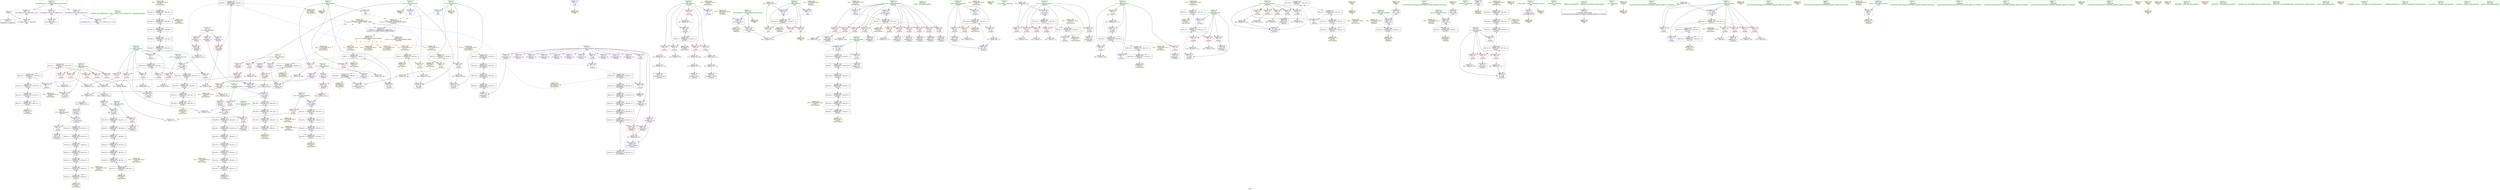digraph "SVFG" {
	label="SVFG";

	Node0x563e1600ffa0 [shape=record,color=grey,label="{NodeID: 0\nNullPtr}"];
	Node0x563e1600ffa0 -> Node0x563e16049000[style=solid];
	Node0x563e1600ffa0 -> Node0x563e1604b510[style=solid];
	Node0x563e1608af50 [shape=record,color=yellow,style=double,label="{NodeID: 443\n34V_1 = ENCHI(MR_34V_0)\npts\{86 \}\nFun[_Z5solvev]}"];
	Node0x563e1608af50 -> Node0x563e160836e0[style=dashed];
	Node0x563e160737d0 [shape=record,color=black,label="{NodeID: 360\nMR_30V_4 = PHI(MR_30V_5, MR_30V_3, )\npts\{82 \}\n}"];
	Node0x563e160737d0 -> Node0x563e1606c410[style=dashed];
	Node0x563e160737d0 -> Node0x563e16052100[style=dashed];
	Node0x563e160588f0 [shape=record,color=black,label="{NodeID: 277\n316 = PHI(288, 314, )\n}"];
	Node0x563e160588f0 -> Node0x563e16049f00[style=solid];
	Node0x563e1604b110 [shape=record,color=blue,label="{NodeID: 194\n11\<--9\nrb\<--\nGlob }"];
	Node0x563e1604b110 -> Node0x563e16089ce0[style=dashed];
	Node0x563e16048300 [shape=record,color=purple,label="{NodeID: 111\n420\<--27\n\<--.str\nmain\n}"];
	Node0x563e16048300 -> Node0x563e160565a0[style=solid];
	Node0x563e16016ac0 [shape=record,color=green,label="{NodeID: 28\n59\<--60\ni\<--i_field_insensitive\n_Z5solvev\n}"];
	Node0x563e16016ac0 -> Node0x563e1604d440[style=solid];
	Node0x563e16016ac0 -> Node0x563e1604d510[style=solid];
	Node0x563e16016ac0 -> Node0x563e1604d5e0[style=solid];
	Node0x563e16016ac0 -> Node0x563e1604d6b0[style=solid];
	Node0x563e16016ac0 -> Node0x563e1604d780[style=solid];
	Node0x563e16016ac0 -> Node0x563e1604b610[style=solid];
	Node0x563e16016ac0 -> Node0x563e1604bbc0[style=solid];
	Node0x563e1608d300 [shape=record,color=yellow,style=double,label="{NodeID: 471\nRETMU(28V_2)\npts\{80 \}\nFun[_Z5solvev]}"];
	Node0x563e16052600 [shape=record,color=black,label="{NodeID: 388\nMR_32V_3 = PHI(MR_32V_4, MR_32V_2, )\npts\{84 \}\n}"];
	Node0x563e16052600 -> Node0x563e16073cd0[style=dashed];
	Node0x563e16052600 -> Node0x563e160831e0[style=dashed];
	Node0x563e1605b710 [shape=record,color=grey,label="{NodeID: 305\n435 = Binary(434, 112, )\n}"];
	Node0x563e1605b710 -> Node0x563e160557d0[style=solid];
	Node0x563e1604c8c0 [shape=record,color=blue,label="{NodeID: 222\n79\<--243\nmx2\<--cond73\n_Z5solvev\n}"];
	Node0x563e1604c8c0 -> Node0x563e1604f730[style=dashed];
	Node0x563e1604c8c0 -> Node0x563e1606bf10[style=dashed];
	Node0x563e1604e2e0 [shape=record,color=red,label="{NodeID: 139\n227\<--69\n\<--i49\n_Z5solvev\n}"];
	Node0x563e1604e2e0 -> Node0x563e16049880[style=solid];
	Node0x563e16048e00 [shape=record,color=green,label="{NodeID: 56\n425\<--426\nclock\<--clock_field_insensitive\n}"];
	Node0x563e160877e0 [shape=record,color=black,label="{NodeID: 416\nMR_10V_3 = PHI(MR_10V_4, MR_10V_2, )\npts\{62 \}\n}"];
	Node0x563e160877e0 -> Node0x563e1604d850[style=dashed];
	Node0x563e160877e0 -> Node0x563e1604d920[style=dashed];
	Node0x563e160877e0 -> Node0x563e1604d9f0[style=dashed];
	Node0x563e160877e0 -> Node0x563e1604c310[style=dashed];
	Node0x563e160877e0 -> Node0x563e1608cb20[style=dashed];
	Node0x563e1606b010 [shape=record,color=black,label="{NodeID: 333\nMR_50V_13 = PHI(MR_50V_15, MR_50V_12, )\npts\{240000 \}\n}"];
	Node0x563e1606b010 -> Node0x563e16050910[style=dashed];
	Node0x563e1606b010 -> Node0x563e160509e0[style=dashed];
	Node0x563e1606b010 -> Node0x563e16054e10[style=dashed];
	Node0x563e1606b010 -> Node0x563e16077dd0[style=dashed];
	Node0x563e1606b010 -> Node0x563e160796d0[style=dashed];
	Node0x563e16055e50 [shape=record,color=yellow,style=double,label="{NodeID: 250\nAPARM(7)\nCS[]}"];
	Node0x563e1604f9a0 [shape=record,color=red,label="{NodeID: 167\n268\<--83\n\<--x\n_Z5solvev\n}"];
	Node0x563e1604f9a0 -> Node0x563e16059910[style=solid];
	Node0x563e1604a580 [shape=record,color=black,label="{NodeID: 84\n342\<--341\nidxprom121\<--\n_Z5solvev\n}"];
	Node0x563e1603b5c0 [shape=record,color=green,label="{NodeID: 1\n7\<--1\n__dso_handle\<--dummyObj\nGlob }"];
	Node0x563e1608b030 [shape=record,color=yellow,style=double,label="{NodeID: 444\n36V_1 = ENCHI(MR_36V_0)\npts\{88 \}\nFun[_Z5solvev]}"];
	Node0x563e1608b030 -> Node0x563e16083be0[style=dashed];
	Node0x563e16073cd0 [shape=record,color=black,label="{NodeID: 361\nMR_32V_4 = PHI(MR_32V_5, MR_32V_3, )\npts\{84 \}\n}"];
	Node0x563e16073cd0 -> Node0x563e1606c910[style=dashed];
	Node0x563e16073cd0 -> Node0x563e16052600[style=dashed];
	Node0x563e16058e90 [shape=record,color=grey,label="{NodeID: 278\n370 = Binary(369, 112, )\n}"];
	Node0x563e16058e90 -> Node0x563e16055220[style=solid];
	Node0x563e1604b210 [shape=record,color=blue,label="{NodeID: 195\n13\<--9\nrk\<--\nGlob }"];
	Node0x563e1604b210 -> Node0x563e16089ce0[style=dashed];
	Node0x563e160483d0 [shape=record,color=purple,label="{NodeID: 112\n447\<--29\nllvm.global_ctors_0\<--llvm.global_ctors\nGlob }"];
	Node0x563e160483d0 -> Node0x563e1604b310[style=solid];
	Node0x563e160468e0 [shape=record,color=green,label="{NodeID: 29\n61\<--62\ni16\<--i16_field_insensitive\n_Z5solvev\n}"];
	Node0x563e160468e0 -> Node0x563e1604d850[style=solid];
	Node0x563e160468e0 -> Node0x563e1604d920[style=solid];
	Node0x563e160468e0 -> Node0x563e1604d9f0[style=solid];
	Node0x563e160468e0 -> Node0x563e1604bc90[style=solid];
	Node0x563e160468e0 -> Node0x563e1604c310[style=solid];
	Node0x563e1608d3e0 [shape=record,color=yellow,style=double,label="{NodeID: 472\nRETMU(30V_2)\npts\{82 \}\nFun[_Z5solvev]}"];
	Node0x563e16052b00 [shape=record,color=black,label="{NodeID: 389\nMR_34V_3 = PHI(MR_34V_4, MR_34V_2, )\npts\{86 \}\n}"];
	Node0x563e16052b00 -> Node0x563e160741d0[style=dashed];
	Node0x563e16052b00 -> Node0x563e160836e0[style=dashed];
	Node0x563e1605b890 [shape=record,color=grey,label="{NodeID: 306\n159 = cmp(158, 108, )\n}"];
	Node0x563e1604c990 [shape=record,color=blue,label="{NodeID: 223\n81\<--254\nmx3\<--cond80\n_Z5solvev\n}"];
	Node0x563e1604c990 -> Node0x563e1604f800[style=dashed];
	Node0x563e1604c990 -> Node0x563e1606c410[style=dashed];
	Node0x563e1604e3b0 [shape=record,color=red,label="{NodeID: 140\n238\<--69\n\<--i49\n_Z5solvev\n}"];
	Node0x563e1604e3b0 -> Node0x563e16049950[style=solid];
	Node0x563e16048f00 [shape=record,color=green,label="{NodeID: 57\n31\<--443\n_GLOBAL__sub_I_malcolm734_1_1.cpp\<--_GLOBAL__sub_I_malcolm734_1_1.cpp_field_insensitive\n}"];
	Node0x563e16048f00 -> Node0x563e1604b410[style=solid];
	Node0x563e16087ce0 [shape=record,color=black,label="{NodeID: 417\nMR_12V_2 = PHI(MR_12V_4, MR_12V_1, )\npts\{64 \}\n}"];
	Node0x563e16087ce0 -> Node0x563e1604bd60[style=dashed];
	Node0x563e16087ce0 -> Node0x563e1608cc00[style=dashed];
	Node0x563e1606b510 [shape=record,color=black,label="{NodeID: 334\nMR_24V_6 = PHI(MR_24V_7, MR_24V_5, )\npts\{76 \}\n}"];
	Node0x563e1606b510 -> Node0x563e1604f250[style=dashed];
	Node0x563e1606b510 -> Node0x563e1604f320[style=dashed];
	Node0x563e1606b510 -> Node0x563e1604f3f0[style=dashed];
	Node0x563e1606b510 -> Node0x563e1604f4c0[style=dashed];
	Node0x563e1606b510 -> Node0x563e1604f590[style=dashed];
	Node0x563e1606b510 -> Node0x563e16055080[style=dashed];
	Node0x563e1606b510 -> Node0x563e160728d0[style=dashed];
	Node0x563e16055f20 [shape=record,color=yellow,style=double,label="{NodeID: 251\nAPARM(95)\nCS[]}"];
	Node0x563e1604fa70 [shape=record,color=red,label="{NodeID: 168\n284\<--83\n\<--x\n_Z5solvev\n}"];
	Node0x563e1604fa70 -> Node0x563e1605bd10[style=solid];
	Node0x563e1604a650 [shape=record,color=black,label="{NodeID: 85\n427\<--424\nconv\<--call2\nmain\n}"];
	Node0x563e1604a650 -> Node0x563e16055630[style=solid];
	Node0x563e1603e9e0 [shape=record,color=green,label="{NodeID: 2\n9\<--1\n\<--dummyObj\nCan only get source location for instruction, argument, global var or function.}"];
	Node0x563e1608b110 [shape=record,color=yellow,style=double,label="{NodeID: 445\n38V_1 = ENCHI(MR_38V_0)\npts\{90 \}\nFun[_Z5solvev]}"];
	Node0x563e1608b110 -> Node0x563e160840e0[style=dashed];
	Node0x563e160741d0 [shape=record,color=black,label="{NodeID: 362\nMR_34V_4 = PHI(MR_34V_5, MR_34V_3, )\npts\{86 \}\n}"];
	Node0x563e160741d0 -> Node0x563e1606ce10[style=dashed];
	Node0x563e160741d0 -> Node0x563e16052b00[style=dashed];
	Node0x563e16059010 [shape=record,color=grey,label="{NodeID: 279\n350 = Binary(349, 112, )\n}"];
	Node0x563e16059010 -> Node0x563e16054ee0[style=solid];
	Node0x563e1604b310 [shape=record,color=blue,label="{NodeID: 196\n447\<--30\nllvm.global_ctors_0\<--\nGlob }"];
	Node0x563e160484d0 [shape=record,color=purple,label="{NodeID: 113\n448\<--29\nllvm.global_ctors_1\<--llvm.global_ctors\nGlob }"];
	Node0x563e160484d0 -> Node0x563e1604b410[style=solid];
	Node0x563e16046970 [shape=record,color=green,label="{NodeID: 30\n63\<--64\nj\<--j_field_insensitive\n_Z5solvev\n}"];
	Node0x563e16046970 -> Node0x563e1604dac0[style=solid];
	Node0x563e16046970 -> Node0x563e1604db90[style=solid];
	Node0x563e16046970 -> Node0x563e1604dc60[style=solid];
	Node0x563e16046970 -> Node0x563e1604bd60[style=solid];
	Node0x563e16046970 -> Node0x563e1604c240[style=solid];
	Node0x563e1608d4c0 [shape=record,color=yellow,style=double,label="{NodeID: 473\nRETMU(32V_2)\npts\{84 \}\nFun[_Z5solvev]}"];
	Node0x563e16052bf0 [shape=record,color=black,label="{NodeID: 390\nMR_36V_3 = PHI(MR_36V_4, MR_36V_2, )\npts\{88 \}\n}"];
	Node0x563e16052bf0 -> Node0x563e160746d0[style=dashed];
	Node0x563e16052bf0 -> Node0x563e16083be0[style=dashed];
	Node0x563e1605ba10 [shape=record,color=grey,label="{NodeID: 307\n211 = cmp(210, 108, )\n}"];
	Node0x563e1604ca60 [shape=record,color=blue,label="{NodeID: 224\n83\<--9\nx\<--\n_Z5solvev\n}"];
	Node0x563e1604ca60 -> Node0x563e16075fd0[style=dashed];
	Node0x563e1604e480 [shape=record,color=red,label="{NodeID: 141\n249\<--69\n\<--i49\n_Z5solvev\n}"];
	Node0x563e1604e480 -> Node0x563e16049a20[style=solid];
	Node0x563e16049000 [shape=record,color=black,label="{NodeID: 58\n2\<--3\ndummyVal\<--dummyVal\n}"];
	Node0x563e160881e0 [shape=record,color=black,label="{NodeID: 418\nMR_14V_2 = PHI(MR_14V_3, MR_14V_1, )\npts\{66 \}\n}"];
	Node0x563e160881e0 -> Node0x563e160868e0[style=dashed];
	Node0x563e160881e0 -> Node0x563e1608cce0[style=dashed];
	Node0x563e1606ba10 [shape=record,color=black,label="{NodeID: 335\nMR_26V_5 = PHI(MR_26V_6, MR_26V_4, )\npts\{78 \}\n}"];
	Node0x563e1606ba10 -> Node0x563e1604c7f0[style=dashed];
	Node0x563e1606ba10 -> Node0x563e16072dd0[style=dashed];
	Node0x563e16055ff0 [shape=record,color=yellow,style=double,label="{NodeID: 252\nAPARM(11)\nCS[]}"];
	Node0x563e1604fb40 [shape=record,color=red,label="{NodeID: 169\n311\<--83\n\<--x\n_Z5solvev\n}"];
	Node0x563e1604fb40 -> Node0x563e1605a210[style=solid];
	Node0x563e1604a720 [shape=record,color=black,label="{NodeID: 86\n431\<--430\nconv4\<--call3\nmain\n}"];
	Node0x563e1604a720 -> Node0x563e16055700[style=solid];
	Node0x563e160417c0 [shape=record,color=green,label="{NodeID: 3\n25\<--1\n_ZSt3cin\<--dummyObj\nGlob }"];
	Node0x563e1608b1f0 [shape=record,color=yellow,style=double,label="{NodeID: 446\n40V_1 = ENCHI(MR_40V_0)\npts\{92 \}\nFun[_Z5solvev]}"];
	Node0x563e1608b1f0 -> Node0x563e160845e0[style=dashed];
	Node0x563e160746d0 [shape=record,color=black,label="{NodeID: 363\nMR_36V_4 = PHI(MR_36V_5, MR_36V_3, )\npts\{88 \}\n}"];
	Node0x563e160746d0 -> Node0x563e1606d310[style=dashed];
	Node0x563e160746d0 -> Node0x563e16052bf0[style=dashed];
	Node0x563e16059190 [shape=record,color=grey,label="{NodeID: 280\n355 = Binary(354, 112, )\n}"];
	Node0x563e16059190 -> Node0x563e16054fb0[style=solid];
	Node0x563e1604b410 [shape=record,color=blue,label="{NodeID: 197\n448\<--31\nllvm.global_ctors_1\<--_GLOBAL__sub_I_malcolm734_1_1.cpp\nGlob }"];
	Node0x563e160485d0 [shape=record,color=purple,label="{NodeID: 114\n449\<--29\nllvm.global_ctors_2\<--llvm.global_ctors\nGlob }"];
	Node0x563e160485d0 -> Node0x563e1604b510[style=solid];
	Node0x563e16046a00 [shape=record,color=green,label="{NodeID: 31\n65\<--66\nz\<--z_field_insensitive\n_Z5solvev\n}"];
	Node0x563e16046a00 -> Node0x563e1604dd30[style=solid];
	Node0x563e16046a00 -> Node0x563e1604de00[style=solid];
	Node0x563e16046a00 -> Node0x563e1604ded0[style=solid];
	Node0x563e16046a00 -> Node0x563e1604be30[style=solid];
	Node0x563e16046a00 -> Node0x563e1604c170[style=solid];
	Node0x563e1608d5a0 [shape=record,color=yellow,style=double,label="{NodeID: 474\nRETMU(34V_2)\npts\{86 \}\nFun[_Z5solvev]}"];
	Node0x563e16052ce0 [shape=record,color=black,label="{NodeID: 391\nMR_38V_3 = PHI(MR_38V_4, MR_38V_2, )\npts\{90 \}\n}"];
	Node0x563e16052ce0 -> Node0x563e16074bd0[style=dashed];
	Node0x563e16052ce0 -> Node0x563e160840e0[style=dashed];
	Node0x563e1605bb90 [shape=record,color=grey,label="{NodeID: 308\n278 = cmp(277, 9, )\n}"];
	Node0x563e1604cb30 [shape=record,color=blue,label="{NodeID: 225\n85\<--9\ny\<--\n_Z5solvev\n}"];
	Node0x563e1604cb30 -> Node0x563e16021270[style=dashed];
	Node0x563e1604e550 [shape=record,color=red,label="{NodeID: 142\n274\<--69\n\<--i49\n_Z5solvev\n}"];
	Node0x563e1604e550 -> Node0x563e16059a90[style=solid];
	Node0x563e16049100 [shape=record,color=black,label="{NodeID: 59\n399\<--9\nmain_ret\<--\nmain\n}"];
	Node0x563e16049100 -> Node0x563e16056ce0[style=solid];
	Node0x563e160886e0 [shape=record,color=black,label="{NodeID: 419\nMR_16V_2 = PHI(MR_16V_3, MR_16V_1, )\npts\{68 \}\n}"];
	Node0x563e160886e0 -> Node0x563e16086de0[style=dashed];
	Node0x563e160886e0 -> Node0x563e1608cdc0[style=dashed];
	Node0x563e1606bf10 [shape=record,color=black,label="{NodeID: 336\nMR_28V_5 = PHI(MR_28V_6, MR_28V_4, )\npts\{80 \}\n}"];
	Node0x563e1606bf10 -> Node0x563e1604c8c0[style=dashed];
	Node0x563e1606bf10 -> Node0x563e160732d0[style=dashed];
	Node0x563e160560c0 [shape=record,color=yellow,style=double,label="{NodeID: 253\nAPARM(26)\nCS[]}"];
	Node0x563e1604fc10 [shape=record,color=red,label="{NodeID: 170\n354\<--83\n\<--x\n_Z5solvev\n}"];
	Node0x563e1604fc10 -> Node0x563e16059190[style=solid];
	Node0x563e1604a7f0 [shape=record,color=purple,label="{NodeID: 87\n40\<--4\n\<--_ZStL8__ioinit\n__cxx_global_var_init\n}"];
	Node0x563e1604a7f0 -> Node0x563e16055d80[style=solid];
	Node0x563e16013fd0 [shape=record,color=green,label="{NodeID: 4\n26\<--1\n_ZSt4cout\<--dummyObj\nGlob }"];
	Node0x563e1608b2d0 [shape=record,color=yellow,style=double,label="{NodeID: 447\n42V_1 = ENCHI(MR_42V_0)\npts\{94 \}\nFun[_Z5solvev]}"];
	Node0x563e1608b2d0 -> Node0x563e16084ae0[style=dashed];
	Node0x563e16074bd0 [shape=record,color=black,label="{NodeID: 364\nMR_38V_4 = PHI(MR_38V_5, MR_38V_3, )\npts\{90 \}\n}"];
	Node0x563e16074bd0 -> Node0x563e1606d810[style=dashed];
	Node0x563e16074bd0 -> Node0x563e16052ce0[style=dashed];
	Node0x563e16059310 [shape=record,color=grey,label="{NodeID: 281\n360 = Binary(359, 112, )\n}"];
	Node0x563e16059310 -> Node0x563e16055080[style=solid];
	Node0x563e1604b510 [shape=record,color=blue, style = dotted,label="{NodeID: 198\n449\<--3\nllvm.global_ctors_2\<--dummyVal\nGlob }"];
	Node0x563e1604cf60 [shape=record,color=red,label="{NodeID: 115\n106\<--8\n\<--ra\n_Z5solvev\n}"];
	Node0x563e1604cf60 -> Node0x563e1605a390[style=solid];
	Node0x563e16046a90 [shape=record,color=green,label="{NodeID: 32\n67\<--68\nl\<--l_field_insensitive\n_Z5solvev\n}"];
	Node0x563e16046a90 -> Node0x563e1604dfa0[style=solid];
	Node0x563e16046a90 -> Node0x563e1604e070[style=solid];
	Node0x563e16046a90 -> Node0x563e1604e140[style=solid];
	Node0x563e16046a90 -> Node0x563e1604bf00[style=solid];
	Node0x563e16046a90 -> Node0x563e1604c0a0[style=solid];
	Node0x563e1608d680 [shape=record,color=yellow,style=double,label="{NodeID: 475\nRETMU(36V_2)\npts\{88 \}\nFun[_Z5solvev]}"];
	Node0x563e16080040 [shape=record,color=black,label="{NodeID: 392\nMR_40V_3 = PHI(MR_40V_4, MR_40V_2, )\npts\{92 \}\n}"];
	Node0x563e16080040 -> Node0x563e160750d0[style=dashed];
	Node0x563e16080040 -> Node0x563e160845e0[style=dashed];
	Node0x563e1605bd10 [shape=record,color=grey,label="{NodeID: 309\n285 = cmp(283, 284, )\n}"];
	Node0x563e1605bd10 -> Node0x563e15c98590[style=solid];
	Node0x563e1604cc00 [shape=record,color=blue,label="{NodeID: 226\n87\<--275\nni\<--add\n_Z5solvev\n}"];
	Node0x563e1604cc00 -> Node0x563e160500f0[style=dashed];
	Node0x563e1604cc00 -> Node0x563e160782d0[style=dashed];
	Node0x563e1604e620 [shape=record,color=red,label="{NodeID: 143\n280\<--69\n\<--i49\n_Z5solvev\n}"];
	Node0x563e1604e620 -> Node0x563e16049af0[style=solid];
	Node0x563e160491d0 [shape=record,color=black,label="{NodeID: 60\n42\<--43\n\<--_ZNSt8ios_base4InitD1Ev\nCan only get source location for instruction, argument, global var or function.}"];
	Node0x563e160491d0 -> Node0x563e16055cb0[style=solid];
	Node0x563e16088be0 [shape=record,color=black,label="{NodeID: 420\nMR_50V_2 = PHI(MR_50V_3, MR_50V_1, )\npts\{240000 \}\n}"];
	Node0x563e16088be0 -> Node0x563e1604c3e0[style=dashed];
	Node0x563e16088be0 -> Node0x563e160872e0[style=dashed];
	Node0x563e1606c410 [shape=record,color=black,label="{NodeID: 337\nMR_30V_5 = PHI(MR_30V_6, MR_30V_4, )\npts\{82 \}\n}"];
	Node0x563e1606c410 -> Node0x563e1604c990[style=dashed];
	Node0x563e1606c410 -> Node0x563e160737d0[style=dashed];
	Node0x563e16056190 [shape=record,color=yellow,style=double,label="{NodeID: 254\nAPARM(379)\nCS[]}"];
	Node0x563e1604fce0 [shape=record,color=red,label="{NodeID: 171\n264\<--85\n\<--y\n_Z5solvev\n}"];
	Node0x563e1604fce0 -> Node0x563e1605cf10[style=solid];
	Node0x563e1604a8c0 [shape=record,color=purple,label="{NodeID: 88\n114\<--15\narrayidx\<--a\n_Z5solvev\n}"];
	Node0x563e1604a8c0 -> Node0x563e1604b6e0[style=solid];
	Node0x563e16015270 [shape=record,color=green,label="{NodeID: 5\n27\<--1\n.str\<--dummyObj\nGlob }"];
	Node0x563e1608b3b0 [shape=record,color=yellow,style=double,label="{NodeID: 448\n44V_1 = ENCHI(MR_44V_0)\npts\{160000 \}\nFun[_Z5solvev]}"];
	Node0x563e1608b3b0 -> Node0x563e160714d0[style=dashed];
	Node0x563e160750d0 [shape=record,color=black,label="{NodeID: 365\nMR_40V_4 = PHI(MR_40V_5, MR_40V_3, )\npts\{92 \}\n}"];
	Node0x563e160750d0 -> Node0x563e1606dd10[style=dashed];
	Node0x563e160750d0 -> Node0x563e16080040[style=dashed];
	Node0x563e16059490 [shape=record,color=grey,label="{NodeID: 282\n375 = Binary(374, 112, )\n}"];
	Node0x563e16059490 -> Node0x563e160552f0[style=solid];
	Node0x563e1604b610 [shape=record,color=blue,label="{NodeID: 199\n59\<--9\ni\<--\n_Z5solvev\n}"];
	Node0x563e1604b610 -> Node0x563e16070fd0[style=dashed];
	Node0x563e1604d030 [shape=record,color=red,label="{NodeID: 116\n116\<--8\n\<--ra\n_Z5solvev\n}"];
	Node0x563e1604d030 -> Node0x563e1605ab10[style=solid];
	Node0x563e16046b20 [shape=record,color=green,label="{NodeID: 33\n69\<--70\ni49\<--i49_field_insensitive\n_Z5solvev\n}"];
	Node0x563e16046b20 -> Node0x563e1604e210[style=solid];
	Node0x563e16046b20 -> Node0x563e1604e2e0[style=solid];
	Node0x563e16046b20 -> Node0x563e1604e3b0[style=solid];
	Node0x563e16046b20 -> Node0x563e1604e480[style=solid];
	Node0x563e16046b20 -> Node0x563e1604e550[style=solid];
	Node0x563e16046b20 -> Node0x563e1604e620[style=solid];
	Node0x563e16046b20 -> Node0x563e1604e6f0[style=solid];
	Node0x563e16046b20 -> Node0x563e1604e7c0[style=solid];
	Node0x563e16046b20 -> Node0x563e1604e890[style=solid];
	Node0x563e16046b20 -> Node0x563e1604e960[style=solid];
	Node0x563e16046b20 -> Node0x563e1604c4b0[style=solid];
	Node0x563e16046b20 -> Node0x563e160552f0[style=solid];
	Node0x563e1608d760 [shape=record,color=yellow,style=double,label="{NodeID: 476\nRETMU(38V_2)\npts\{90 \}\nFun[_Z5solvev]}"];
	Node0x563e16080510 [shape=record,color=black,label="{NodeID: 393\nMR_42V_3 = PHI(MR_42V_4, MR_42V_2, )\npts\{94 \}\n}"];
	Node0x563e16080510 -> Node0x563e160755d0[style=dashed];
	Node0x563e16080510 -> Node0x563e16084ae0[style=dashed];
	Node0x563e1605be90 [shape=record,color=grey,label="{NodeID: 310\n272 = cmp(270, 271, )\n}"];
	Node0x563e1604ccd0 [shape=record,color=blue,label="{NodeID: 227\n89\<--289\nnj\<--conv\n_Z5solvev\n}"];
	Node0x563e1604ccd0 -> Node0x563e160501c0[style=dashed];
	Node0x563e1604ccd0 -> Node0x563e160787d0[style=dashed];
	Node0x563e1604e6f0 [shape=record,color=red,label="{NodeID: 144\n294\<--69\n\<--i49\n_Z5solvev\n}"];
	Node0x563e1604e6f0 -> Node0x563e16049c90[style=solid];
	Node0x563e160492d0 [shape=record,color=black,label="{NodeID: 61\n113\<--111\nidxprom\<--sub3\n_Z5solvev\n}"];
	Node0x563e160890e0 [shape=record,color=yellow,style=double,label="{NodeID: 421\n58V_1 = ENCHI(MR_58V_0)\npts\{407 \}\nFun[main]}"];
	Node0x563e160890e0 -> Node0x563e1606ec10[style=dashed];
	Node0x563e1606c910 [shape=record,color=black,label="{NodeID: 338\nMR_32V_5 = PHI(MR_32V_7, MR_32V_4, )\npts\{84 \}\n}"];
	Node0x563e1606c910 -> Node0x563e1604ca60[style=dashed];
	Node0x563e1606c910 -> Node0x563e16073cd0[style=dashed];
	Node0x563e16056260 [shape=record,color=yellow,style=double,label="{NodeID: 255\nAPARM(380)\nCS[]}"];
	Node0x563e1604fdb0 [shape=record,color=red,label="{NodeID: 172\n269\<--85\n\<--y\n_Z5solvev\n}"];
	Node0x563e1604fdb0 -> Node0x563e16059910[style=solid];
	Node0x563e1604a990 [shape=record,color=purple,label="{NodeID: 89\n229\<--15\narrayidx66\<--a\n_Z5solvev\n}"];
	Node0x563e1604a990 -> Node0x563e16050430[style=solid];
	Node0x563e16015300 [shape=record,color=green,label="{NodeID: 6\n30\<--1\n\<--dummyObj\nCan only get source location for instruction, argument, global var or function.}"];
	Node0x563e1608b490 [shape=record,color=yellow,style=double,label="{NodeID: 449\n46V_1 = ENCHI(MR_46V_0)\npts\{180000 \}\nFun[_Z5solvev]}"];
	Node0x563e1608b490 -> Node0x563e160719d0[style=dashed];
	Node0x563e160755d0 [shape=record,color=black,label="{NodeID: 366\nMR_42V_4 = PHI(MR_42V_5, MR_42V_3, )\npts\{94 \}\n}"];
	Node0x563e160755d0 -> Node0x563e1606e210[style=dashed];
	Node0x563e160755d0 -> Node0x563e16080510[style=dashed];
	Node0x563e16059610 [shape=record,color=grey,label="{NodeID: 283\n365 = Binary(364, 112, )\n}"];
	Node0x563e16059610 -> Node0x563e16055150[style=solid];
	Node0x563e1604b6e0 [shape=record,color=blue,label="{NodeID: 200\n114\<--107\narrayidx\<--rem\n_Z5solvev\n}"];
	Node0x563e1604b6e0 -> Node0x563e160714d0[style=dashed];
	Node0x563e1604d100 [shape=record,color=red,label="{NodeID: 117\n119\<--11\n\<--rb\n_Z5solvev\n}"];
	Node0x563e1604d100 -> Node0x563e1605a990[style=solid];
	Node0x563e16046bb0 [shape=record,color=green,label="{NodeID: 34\n71\<--72\nj53\<--j53_field_insensitive\n_Z5solvev\n}"];
	Node0x563e16046bb0 -> Node0x563e1604ea30[style=solid];
	Node0x563e16046bb0 -> Node0x563e1604eb00[style=solid];
	Node0x563e16046bb0 -> Node0x563e1604ebd0[style=solid];
	Node0x563e16046bb0 -> Node0x563e1604eca0[style=solid];
	Node0x563e16046bb0 -> Node0x563e1604ed70[style=solid];
	Node0x563e16046bb0 -> Node0x563e1604c580[style=solid];
	Node0x563e16046bb0 -> Node0x563e16055220[style=solid];
	Node0x563e1608d840 [shape=record,color=yellow,style=double,label="{NodeID: 477\nRETMU(40V_2)\npts\{92 \}\nFun[_Z5solvev]}"];
	Node0x563e160809e0 [shape=record,color=black,label="{NodeID: 394\nMR_50V_9 = PHI(MR_50V_10, MR_50V_8, )\npts\{240000 \}\n}"];
	Node0x563e160809e0 -> Node0x563e16075ad0[style=dashed];
	Node0x563e160809e0 -> Node0x563e16084fe0[style=dashed];
	Node0x563e1605c010 [shape=record,color=grey,label="{NodeID: 311\n299 = cmp(297, 298, )\n}"];
	Node0x563e1605c010 -> Node0x563e16057810[style=solid];
	Node0x563e1604cda0 [shape=record,color=blue,label="{NodeID: 228\n91\<--302\nnk\<--conv98\n_Z5solvev\n}"];
	Node0x563e1604cda0 -> Node0x563e16050290[style=dashed];
	Node0x563e1604cda0 -> Node0x563e16078cd0[style=dashed];
	Node0x563e1604e7c0 [shape=record,color=red,label="{NodeID: 145\n307\<--69\n\<--i49\n_Z5solvev\n}"];
	Node0x563e1604e7c0 -> Node0x563e16049e30[style=solid];
	Node0x563e160493a0 [shape=record,color=black,label="{NodeID: 62\n124\<--123\nidxprom7\<--sub6\n_Z5solvev\n}"];
	Node0x563e16089c00 [shape=record,color=yellow,style=double,label="{NodeID: 422\n60V_1 = ENCHI(MR_60V_0)\npts\{409 \}\nFun[main]}"];
	Node0x563e16089c00 -> Node0x563e1606f110[style=dashed];
	Node0x563e1606ce10 [shape=record,color=black,label="{NodeID: 339\nMR_34V_5 = PHI(MR_34V_6, MR_34V_4, )\npts\{86 \}\n}"];
	Node0x563e1606ce10 -> Node0x563e160741d0[style=dashed];
	Node0x563e1606ce10 -> Node0x563e160764d0[style=dashed];
	Node0x563e16056330 [shape=record,color=yellow,style=double,label="{NodeID: 256\nAPARM(384)\nCS[]}"];
	Node0x563e1604fe80 [shape=record,color=red,label="{NodeID: 173\n298\<--85\n\<--y\n_Z5solvev\n}"];
	Node0x563e1604fe80 -> Node0x563e1605c010[style=solid];
	Node0x563e1604aa60 [shape=record,color=purple,label="{NodeID: 90\n282\<--15\narrayidx90\<--a\n_Z5solvev\n}"];
	Node0x563e1604aa60 -> Node0x563e160506a0[style=solid];
	Node0x563e16015390 [shape=record,color=green,label="{NodeID: 7\n104\<--1\n\<--dummyObj\nCan only get source location for instruction, argument, global var or function.}"];
	Node0x563e1608b570 [shape=record,color=yellow,style=double,label="{NodeID: 450\n48V_1 = ENCHI(MR_48V_0)\npts\{200000 \}\nFun[_Z5solvev]}"];
	Node0x563e1608b570 -> Node0x563e16071ed0[style=dashed];
	Node0x563e16075ad0 [shape=record,color=black,label="{NodeID: 367\nMR_50V_10 = PHI(MR_50V_11, MR_50V_9, )\npts\{240000 \}\n}"];
	Node0x563e16075ad0 -> Node0x563e1606e710[style=dashed];
	Node0x563e16075ad0 -> Node0x563e160809e0[style=dashed];
	Node0x563e16059790 [shape=record,color=grey,label="{NodeID: 284\n182 = Binary(181, 112, )\n}"];
	Node0x563e16059790 -> Node0x563e1604c0a0[style=solid];
	Node0x563e1604b7b0 [shape=record,color=blue,label="{NodeID: 201\n8\<--117\nra\<--div\n_Z5solvev\n}"];
	Node0x563e1604b7b0 -> Node0x563e160700d0[style=dashed];
	Node0x563e1604d1d0 [shape=record,color=red,label="{NodeID: 118\n127\<--11\n\<--rb\n_Z5solvev\n}"];
	Node0x563e1604d1d0 -> Node0x563e1605af90[style=solid];
	Node0x563e16046c40 [shape=record,color=green,label="{NodeID: 35\n73\<--74\nz57\<--z57_field_insensitive\n_Z5solvev\n}"];
	Node0x563e16046c40 -> Node0x563e1604ee40[style=solid];
	Node0x563e16046c40 -> Node0x563e1604ef10[style=solid];
	Node0x563e16046c40 -> Node0x563e1604efe0[style=solid];
	Node0x563e16046c40 -> Node0x563e1604f0b0[style=solid];
	Node0x563e16046c40 -> Node0x563e1604f180[style=solid];
	Node0x563e16046c40 -> Node0x563e1604c650[style=solid];
	Node0x563e16046c40 -> Node0x563e16055150[style=solid];
	Node0x563e1608d920 [shape=record,color=yellow,style=double,label="{NodeID: 478\nRETMU(42V_2)\npts\{94 \}\nFun[_Z5solvev]}"];
	Node0x563e16080ee0 [shape=record,color=black,label="{NodeID: 395\nMR_18V_3 = PHI(MR_18V_4, MR_18V_2, )\npts\{70 \}\n}"];
	Node0x563e16080ee0 -> Node0x563e1604e210[style=dashed];
	Node0x563e16080ee0 -> Node0x563e1604e2e0[style=dashed];
	Node0x563e16080ee0 -> Node0x563e1604e3b0[style=dashed];
	Node0x563e16080ee0 -> Node0x563e1604e480[style=dashed];
	Node0x563e16080ee0 -> Node0x563e1604e550[style=dashed];
	Node0x563e16080ee0 -> Node0x563e1604e620[style=dashed];
	Node0x563e16080ee0 -> Node0x563e1604e6f0[style=dashed];
	Node0x563e16080ee0 -> Node0x563e1604e7c0[style=dashed];
	Node0x563e16080ee0 -> Node0x563e1604e890[style=dashed];
	Node0x563e16080ee0 -> Node0x563e1604e960[style=dashed];
	Node0x563e16080ee0 -> Node0x563e160552f0[style=dashed];
	Node0x563e16080ee0 -> Node0x563e1608cea0[style=dashed];
	Node0x563e1605c190 [shape=record,color=grey,label="{NodeID: 312\n305 = cmp(304, 9, )\n}"];
	Node0x563e1604ce70 [shape=record,color=blue,label="{NodeID: 229\n93\<--317\nnl\<--conv106\n_Z5solvev\n}"];
	Node0x563e1604ce70 -> Node0x563e16050360[style=dashed];
	Node0x563e1604ce70 -> Node0x563e160791d0[style=dashed];
	Node0x563e1604e890 [shape=record,color=red,label="{NodeID: 146\n319\<--69\n\<--i49\n_Z5solvev\n}"];
	Node0x563e1604e890 -> Node0x563e16049fd0[style=solid];
	Node0x563e16049470 [shape=record,color=black,label="{NodeID: 63\n135\<--134\nidxprom13\<--sub12\n_Z5solvev\n}"];
	Node0x563e16089ce0 [shape=record,color=yellow,style=double,label="{NodeID: 423\n62V_1 = ENCHI(MR_62V_0)\npts\{10 12 14 160000 180000 200000 240000 \}\nFun[main]}"];
	Node0x563e16089ce0 -> Node0x563e1606f610[style=dashed];
	Node0x563e1606d310 [shape=record,color=black,label="{NodeID: 340\nMR_36V_5 = PHI(MR_36V_6, MR_36V_4, )\npts\{88 \}\n}"];
	Node0x563e1606d310 -> Node0x563e160746d0[style=dashed];
	Node0x563e1606d310 -> Node0x563e160769d0[style=dashed];
	Node0x563e16056400 [shape=record,color=yellow,style=double,label="{NodeID: 257\nAPARM(25)\nCS[]}"];
	Node0x563e1604ff50 [shape=record,color=red,label="{NodeID: 174\n312\<--85\n\<--y\n_Z5solvev\n}"];
	Node0x563e1604ff50 -> Node0x563e1605a210[style=solid];
	Node0x563e1604ab30 [shape=record,color=purple,label="{NodeID: 91\n125\<--17\narrayidx8\<--b\n_Z5solvev\n}"];
	Node0x563e1604ab30 -> Node0x563e1604b880[style=solid];
	Node0x563e16015420 [shape=record,color=green,label="{NodeID: 8\n108\<--1\n\<--dummyObj\nCan only get source location for instruction, argument, global var or function.}"];
	Node0x563e1608b650 [shape=record,color=yellow,style=double,label="{NodeID: 451\n50V_1 = ENCHI(MR_50V_0)\npts\{240000 \}\nFun[_Z5solvev]}"];
	Node0x563e1608b650 -> Node0x563e16088be0[style=dashed];
	Node0x563e16075fd0 [shape=record,color=black,label="{NodeID: 368\nMR_32V_7 = PHI(MR_32V_8, MR_32V_6, )\npts\{84 \}\n}"];
	Node0x563e16075fd0 -> Node0x563e1604f8d0[style=dashed];
	Node0x563e16075fd0 -> Node0x563e1604f9a0[style=dashed];
	Node0x563e16075fd0 -> Node0x563e1604fa70[style=dashed];
	Node0x563e16075fd0 -> Node0x563e1604fb40[style=dashed];
	Node0x563e16075fd0 -> Node0x563e1604fc10[style=dashed];
	Node0x563e16075fd0 -> Node0x563e16054fb0[style=dashed];
	Node0x563e16075fd0 -> Node0x563e1606c910[style=dashed];
	Node0x563e16059910 [shape=record,color=grey,label="{NodeID: 285\n270 = Binary(268, 269, )\n}"];
	Node0x563e16059910 -> Node0x563e1605be90[style=solid];
	Node0x563e1604b880 [shape=record,color=blue,label="{NodeID: 202\n125\<--120\narrayidx8\<--rem4\n_Z5solvev\n}"];
	Node0x563e1604b880 -> Node0x563e160719d0[style=dashed];
	Node0x563e1604d2a0 [shape=record,color=red,label="{NodeID: 119\n130\<--13\n\<--rk\n_Z5solvev\n}"];
	Node0x563e1604d2a0 -> Node0x563e1605b410[style=solid];
	Node0x563e16046d10 [shape=record,color=green,label="{NodeID: 36\n75\<--76\nl61\<--l61_field_insensitive\n_Z5solvev\n}"];
	Node0x563e16046d10 -> Node0x563e1604f250[style=solid];
	Node0x563e16046d10 -> Node0x563e1604f320[style=solid];
	Node0x563e16046d10 -> Node0x563e1604f3f0[style=solid];
	Node0x563e16046d10 -> Node0x563e1604f4c0[style=solid];
	Node0x563e16046d10 -> Node0x563e1604f590[style=solid];
	Node0x563e16046d10 -> Node0x563e1604c720[style=solid];
	Node0x563e16046d10 -> Node0x563e16055080[style=solid];
	Node0x563e1608da00 [shape=record,color=yellow,style=double,label="{NodeID: 479\nRETMU(44V_2)\npts\{160000 \}\nFun[_Z5solvev]|{<s0>11}}"];
	Node0x563e1608da00:s0 -> Node0x563e1608df50[style=dashed,color=blue];
	Node0x563e160813e0 [shape=record,color=black,label="{NodeID: 396\nMR_20V_2 = PHI(MR_20V_4, MR_20V_1, )\npts\{72 \}\n}"];
	Node0x563e160813e0 -> Node0x563e1604c580[style=dashed];
	Node0x563e160813e0 -> Node0x563e1608cf80[style=dashed];
	Node0x563e1605c310 [shape=record,color=grey,label="{NodeID: 313\n149 = cmp(148, 104, )\n}"];
	Node0x563e16054e10 [shape=record,color=blue,label="{NodeID: 230\n343\<--345\narrayidx122\<--add123\n_Z5solvev\n}"];
	Node0x563e16054e10 -> Node0x563e160796d0[style=dashed];
	Node0x563e1604e960 [shape=record,color=red,label="{NodeID: 147\n374\<--69\n\<--i49\n_Z5solvev\n}"];
	Node0x563e1604e960 -> Node0x563e16059490[style=solid];
	Node0x563e16049540 [shape=record,color=black,label="{NodeID: 64\n167\<--166\nidxprom29\<--\n_Z5solvev\n}"];
	Node0x563e16089e80 [shape=record,color=yellow,style=double,label="{NodeID: 424\n52V_1 = ENCHI(MR_52V_0)\npts\{401 \}\nFun[main]}"];
	Node0x563e16089e80 -> Node0x563e160553c0[style=dashed];
	Node0x563e1606d810 [shape=record,color=black,label="{NodeID: 341\nMR_38V_5 = PHI(MR_38V_6, MR_38V_4, )\npts\{90 \}\n}"];
	Node0x563e1606d810 -> Node0x563e16074bd0[style=dashed];
	Node0x563e1606d810 -> Node0x563e16076ed0[style=dashed];
	Node0x563e160564d0 [shape=record,color=yellow,style=double,label="{NodeID: 258\nAPARM(402)\nCS[]}"];
	Node0x563e16050020 [shape=record,color=red,label="{NodeID: 175\n349\<--85\n\<--y\n_Z5solvev\n}"];
	Node0x563e16050020 -> Node0x563e16059010[style=solid];
	Node0x563e1604ac00 [shape=record,color=purple,label="{NodeID: 92\n240\<--17\narrayidx71\<--b\n_Z5solvev\n}"];
	Node0x563e1604ac00 -> Node0x563e16050500[style=solid];
	Node0x563e16010180 [shape=record,color=green,label="{NodeID: 9\n112\<--1\n\<--dummyObj\nCan only get source location for instruction, argument, global var or function.}"];
	Node0x563e1608b730 [shape=record,color=yellow,style=double,label="{NodeID: 452\nRETMU(62V_2)\npts\{10 12 14 160000 180000 200000 240000 \}\nFun[main]}"];
	Node0x563e160764d0 [shape=record,color=black,label="{NodeID: 369\nMR_34V_6 = PHI(MR_34V_8, MR_34V_5, )\npts\{86 \}\n}"];
	Node0x563e160764d0 -> Node0x563e1604cb30[style=dashed];
	Node0x563e160764d0 -> Node0x563e1606ce10[style=dashed];
	Node0x563e16059a90 [shape=record,color=grey,label="{NodeID: 286\n275 = Binary(274, 112, )\n}"];
	Node0x563e16059a90 -> Node0x563e1604cc00[style=solid];
	Node0x563e1604b950 [shape=record,color=blue,label="{NodeID: 203\n11\<--128\nrb\<--div9\n_Z5solvev\n}"];
	Node0x563e1604b950 -> Node0x563e160705d0[style=dashed];
	Node0x563e1604d370 [shape=record,color=red,label="{NodeID: 120\n138\<--13\n\<--rk\n_Z5solvev\n}"];
	Node0x563e1604d370 -> Node0x563e1605b590[style=solid];
	Node0x563e16046de0 [shape=record,color=green,label="{NodeID: 37\n77\<--78\nmx1\<--mx1_field_insensitive\n_Z5solvev\n}"];
	Node0x563e16046de0 -> Node0x563e1604f660[style=solid];
	Node0x563e16046de0 -> Node0x563e1604c7f0[style=solid];
	Node0x563e1608dae0 [shape=record,color=yellow,style=double,label="{NodeID: 480\nRETMU(46V_2)\npts\{180000 \}\nFun[_Z5solvev]|{<s0>11}}"];
	Node0x563e1608dae0:s0 -> Node0x563e1608df50[style=dashed,color=blue];
	Node0x563e160818e0 [shape=record,color=black,label="{NodeID: 397\nMR_22V_2 = PHI(MR_22V_3, MR_22V_1, )\npts\{74 \}\n}"];
	Node0x563e160818e0 -> Node0x563e1606adf0[style=dashed];
	Node0x563e160818e0 -> Node0x563e1608d060[style=dashed];
	Node0x563e1605c490 [shape=record,color=grey,label="{NodeID: 314\n206 = cmp(205, 104, )\n}"];
	Node0x563e16054ee0 [shape=record,color=blue,label="{NodeID: 231\n85\<--350\ny\<--inc125\n_Z5solvev\n}"];
	Node0x563e16054ee0 -> Node0x563e16021270[style=dashed];
	Node0x563e1604ea30 [shape=record,color=red,label="{NodeID: 148\n210\<--71\n\<--j53\n_Z5solvev\n}"];
	Node0x563e1604ea30 -> Node0x563e1605ba10[style=solid];
	Node0x563e16049610 [shape=record,color=black,label="{NodeID: 65\n170\<--169\nidxprom31\<--\n_Z5solvev\n}"];
	Node0x563e16089f60 [shape=record,color=yellow,style=double,label="{NodeID: 425\n54V_1 = ENCHI(MR_54V_0)\npts\{403 \}\nFun[main]}"];
	Node0x563e16089f60 -> Node0x563e16055490[style=dashed];
	Node0x563e1606dd10 [shape=record,color=black,label="{NodeID: 342\nMR_40V_5 = PHI(MR_40V_6, MR_40V_4, )\npts\{92 \}\n}"];
	Node0x563e1606dd10 -> Node0x563e160750d0[style=dashed];
	Node0x563e1606dd10 -> Node0x563e160773d0[style=dashed];
	Node0x563e160565a0 [shape=record,color=yellow,style=double,label="{NodeID: 259\nAPARM(420)\nCS[]}"];
	Node0x563e160500f0 [shape=record,color=red,label="{NodeID: 176\n332\<--87\n\<--ni\n_Z5solvev\n}"];
	Node0x563e160500f0 -> Node0x563e1604a310[style=solid];
	Node0x563e1604acd0 [shape=record,color=purple,label="{NodeID: 93\n296\<--17\narrayidx95\<--b\n_Z5solvev\n}"];
	Node0x563e1604acd0 -> Node0x563e16050770[style=solid];
	Node0x563e16010210 [shape=record,color=green,label="{NodeID: 10\n179\<--1\n\<--dummyObj\nCan only get source location for instruction, argument, global var or function.}"];
	Node0x563e1608c310 [shape=record,color=yellow,style=double,label="{NodeID: 453\nRETMU(56V_3)\npts\{405 \}\nFun[main]}"];
	Node0x563e160769d0 [shape=record,color=black,label="{NodeID: 370\nMR_36V_6 = PHI(MR_36V_7, MR_36V_5, )\npts\{88 \}\n}"];
	Node0x563e160769d0 -> Node0x563e16021770[style=dashed];
	Node0x563e160769d0 -> Node0x563e1606d310[style=dashed];
	Node0x563e16059c10 [shape=record,color=grey,label="{NodeID: 287\n192 = Binary(191, 112, )\n}"];
	Node0x563e16059c10 -> Node0x563e1604c240[style=solid];
	Node0x563e1604ba20 [shape=record,color=blue,label="{NodeID: 204\n136\<--131\narrayidx14\<--rem10\n_Z5solvev\n}"];
	Node0x563e1604ba20 -> Node0x563e16071ed0[style=dashed];
	Node0x563e1604d440 [shape=record,color=red,label="{NodeID: 121\n102\<--59\n\<--i\n_Z5solvev\n}"];
	Node0x563e1604d440 -> Node0x563e1605ca90[style=solid];
	Node0x563e16046eb0 [shape=record,color=green,label="{NodeID: 38\n79\<--80\nmx2\<--mx2_field_insensitive\n_Z5solvev\n}"];
	Node0x563e16046eb0 -> Node0x563e1604f730[style=solid];
	Node0x563e16046eb0 -> Node0x563e1604c8c0[style=solid];
	Node0x563e1608dbc0 [shape=record,color=yellow,style=double,label="{NodeID: 481\nRETMU(48V_2)\npts\{200000 \}\nFun[_Z5solvev]|{<s0>11}}"];
	Node0x563e1608dbc0:s0 -> Node0x563e1608df50[style=dashed,color=blue];
	Node0x563e16081de0 [shape=record,color=black,label="{NodeID: 398\nMR_24V_2 = PHI(MR_24V_3, MR_24V_1, )\npts\{76 \}\n}"];
	Node0x563e16081de0 -> Node0x563e16051200[style=dashed];
	Node0x563e16081de0 -> Node0x563e1608d140[style=dashed];
	Node0x563e1605c610 [shape=record,color=grey,label="{NodeID: 315\n292 = cmp(291, 9, )\n}"];
	Node0x563e16054fb0 [shape=record,color=blue,label="{NodeID: 232\n83\<--355\nx\<--inc128\n_Z5solvev\n}"];
	Node0x563e16054fb0 -> Node0x563e16075fd0[style=dashed];
	Node0x563e1604eb00 [shape=record,color=red,label="{NodeID: 149\n223\<--71\n\<--j53\n_Z5solvev\n}"];
	Node0x563e1604eb00 -> Node0x563e1605d810[style=solid];
	Node0x563e160496e0 [shape=record,color=black,label="{NodeID: 66\n173\<--172\nidxprom33\<--\n_Z5solvev\n}"];
	Node0x563e1608a040 [shape=record,color=yellow,style=double,label="{NodeID: 426\n56V_1 = ENCHI(MR_56V_0)\npts\{405 \}\nFun[main]}"];
	Node0x563e1608a040 -> Node0x563e16055560[style=dashed];
	Node0x563e1606e210 [shape=record,color=black,label="{NodeID: 343\nMR_42V_5 = PHI(MR_42V_6, MR_42V_4, )\npts\{94 \}\n}"];
	Node0x563e1606e210 -> Node0x563e160755d0[style=dashed];
	Node0x563e1606e210 -> Node0x563e160778d0[style=dashed];
	Node0x563e16056670 [shape=record,color=yellow,style=double,label="{NodeID: 260\nAPARM(419)\nCS[]}"];
	Node0x563e160501c0 [shape=record,color=red,label="{NodeID: 177\n335\<--89\n\<--nj\n_Z5solvev\n}"];
	Node0x563e160501c0 -> Node0x563e1604a3e0[style=solid];
	Node0x563e1604ada0 [shape=record,color=purple,label="{NodeID: 94\n136\<--19\narrayidx14\<--k\n_Z5solvev\n}"];
	Node0x563e1604ada0 -> Node0x563e1604ba20[style=solid];
	Node0x563e160102a0 [shape=record,color=green,label="{NodeID: 11\n202\<--1\n\<--dummyObj\nCan only get source location for instruction, argument, global var or function.}"];
	Node0x563e1608c3f0 [shape=record,color=yellow,style=double,label="{NodeID: 454\nRETMU(58V_2)\npts\{407 \}\nFun[main]}"];
	Node0x563e16076ed0 [shape=record,color=black,label="{NodeID: 371\nMR_38V_6 = PHI(MR_38V_7, MR_38V_5, )\npts\{90 \}\n}"];
	Node0x563e16076ed0 -> Node0x563e16069d10[style=dashed];
	Node0x563e16076ed0 -> Node0x563e1606d810[style=dashed];
	Node0x563e16059d90 [shape=record,color=grey,label="{NodeID: 288\n143 = Binary(142, 112, )\n}"];
	Node0x563e16059d90 -> Node0x563e1604bbc0[style=solid];
	Node0x563e1604baf0 [shape=record,color=blue,label="{NodeID: 205\n13\<--139\nrk\<--div15\n_Z5solvev\n}"];
	Node0x563e1604baf0 -> Node0x563e16070ad0[style=dashed];
	Node0x563e1604d510 [shape=record,color=red,label="{NodeID: 122\n109\<--59\n\<--i\n_Z5solvev\n}"];
	Node0x563e1604d510 -> Node0x563e1605a510[style=solid];
	Node0x563e16046f80 [shape=record,color=green,label="{NodeID: 39\n81\<--82\nmx3\<--mx3_field_insensitive\n_Z5solvev\n}"];
	Node0x563e16046f80 -> Node0x563e1604f800[style=solid];
	Node0x563e16046f80 -> Node0x563e1604c990[style=solid];
	Node0x563e1608dca0 [shape=record,color=yellow,style=double,label="{NodeID: 482\nRETMU(50V_8)\npts\{240000 \}\nFun[_Z5solvev]|{<s0>11}}"];
	Node0x563e1608dca0:s0 -> Node0x563e1608df50[style=dashed,color=blue];
	Node0x563e160822e0 [shape=record,color=black,label="{NodeID: 399\nMR_26V_2 = PHI(MR_26V_3, MR_26V_1, )\npts\{78 \}\n}"];
	Node0x563e160822e0 -> Node0x563e16051700[style=dashed];
	Node0x563e160822e0 -> Node0x563e1608d220[style=dashed];
	Node0x563e1605c790 [shape=record,color=grey,label="{NodeID: 316\n154 = cmp(153, 108, )\n}"];
	Node0x563e16055080 [shape=record,color=blue,label="{NodeID: 233\n75\<--360\nl61\<--inc131\n_Z5solvev\n}"];
	Node0x563e16055080 -> Node0x563e1606b510[style=dashed];
	Node0x563e1604ebd0 [shape=record,color=red,label="{NodeID: 150\n277\<--71\n\<--j53\n_Z5solvev\n}"];
	Node0x563e1604ebd0 -> Node0x563e1605bb90[style=solid];
	Node0x563e160497b0 [shape=record,color=black,label="{NodeID: 67\n176\<--175\nidxprom35\<--\n_Z5solvev\n}"];
	Node0x563e1608a120 [shape=record,color=yellow,style=double,label="{NodeID: 427\n2V_1 = ENCHI(MR_2V_0)\npts\{10 \}\nFun[_Z5solvev]}"];
	Node0x563e1608a120 -> Node0x563e160700d0[style=dashed];
	Node0x563e1606e710 [shape=record,color=black,label="{NodeID: 344\nMR_50V_11 = PHI(MR_50V_12, MR_50V_10, )\npts\{240000 \}\n}"];
	Node0x563e1606e710 -> Node0x563e16075ad0[style=dashed];
	Node0x563e1606e710 -> Node0x563e16077dd0[style=dashed];
	Node0x563e16056740 [shape=record,color=yellow,style=double,label="{NodeID: 261\nARet(95)\nCS[]}"];
	Node0x563e16056740 -> Node0x563e16055f20[style=solid];
	Node0x563e16050290 [shape=record,color=red,label="{NodeID: 178\n338\<--91\n\<--nk\n_Z5solvev\n}"];
	Node0x563e16050290 -> Node0x563e1604a4b0[style=solid];
	Node0x563e1604ae70 [shape=record,color=purple,label="{NodeID: 95\n251\<--19\narrayidx78\<--k\n_Z5solvev\n}"];
	Node0x563e1604ae70 -> Node0x563e160505d0[style=solid];
	Node0x563e16010330 [shape=record,color=green,label="{NodeID: 12\n288\<--1\n\<--dummyObj\nCan only get source location for instruction, argument, global var or function.}"];
	Node0x563e1608c4d0 [shape=record,color=yellow,style=double,label="{NodeID: 455\nRETMU(60V_2)\npts\{409 \}\nFun[main]}"];
	Node0x563e160773d0 [shape=record,color=black,label="{NodeID: 372\nMR_40V_6 = PHI(MR_40V_7, MR_40V_5, )\npts\{92 \}\n}"];
	Node0x563e160773d0 -> Node0x563e1606a210[style=dashed];
	Node0x563e160773d0 -> Node0x563e1606dd10[style=dashed];
	Node0x563e16059f10 [shape=record,color=grey,label="{NodeID: 289\n187 = Binary(186, 112, )\n}"];
	Node0x563e16059f10 -> Node0x563e1604c170[style=solid];
	Node0x563e1604bbc0 [shape=record,color=blue,label="{NodeID: 206\n59\<--143\ni\<--inc\n_Z5solvev\n}"];
	Node0x563e1604bbc0 -> Node0x563e16070fd0[style=dashed];
	Node0x563e1604d5e0 [shape=record,color=red,label="{NodeID: 123\n121\<--59\n\<--i\n_Z5solvev\n}"];
	Node0x563e1604d5e0 -> Node0x563e1605ac90[style=solid];
	Node0x563e16047050 [shape=record,color=green,label="{NodeID: 40\n83\<--84\nx\<--x_field_insensitive\n_Z5solvev\n}"];
	Node0x563e16047050 -> Node0x563e1604f8d0[style=solid];
	Node0x563e16047050 -> Node0x563e1604f9a0[style=solid];
	Node0x563e16047050 -> Node0x563e1604fa70[style=solid];
	Node0x563e16047050 -> Node0x563e1604fb40[style=solid];
	Node0x563e16047050 -> Node0x563e1604fc10[style=solid];
	Node0x563e16047050 -> Node0x563e1604ca60[style=solid];
	Node0x563e16047050 -> Node0x563e16054fb0[style=solid];
	Node0x563e1608dd80 [shape=record,color=yellow,style=double,label="{NodeID: 483\nCSMU(62V_2)\npts\{10 12 14 160000 180000 200000 240000 \}\nCS[]|{<s0>11|<s1>11|<s2>11|<s3>11|<s4>11|<s5>11|<s6>11}}"];
	Node0x563e1608dd80:s0 -> Node0x563e1608a120[style=dashed,color=red];
	Node0x563e1608dd80:s1 -> Node0x563e1608a230[style=dashed,color=red];
	Node0x563e1608dd80:s2 -> Node0x563e1608a310[style=dashed,color=red];
	Node0x563e1608dd80:s3 -> Node0x563e1608b3b0[style=dashed,color=red];
	Node0x563e1608dd80:s4 -> Node0x563e1608b490[style=dashed,color=red];
	Node0x563e1608dd80:s5 -> Node0x563e1608b570[style=dashed,color=red];
	Node0x563e1608dd80:s6 -> Node0x563e1608b650[style=dashed,color=red];
	Node0x563e160827e0 [shape=record,color=black,label="{NodeID: 400\nMR_28V_2 = PHI(MR_28V_3, MR_28V_1, )\npts\{80 \}\n}"];
	Node0x563e160827e0 -> Node0x563e16051c00[style=dashed];
	Node0x563e160827e0 -> Node0x563e1608d300[style=dashed];
	Node0x563e1605c910 [shape=record,color=grey,label="{NodeID: 317\n235 = cmp(234, 9, )\n}"];
	Node0x563e16055150 [shape=record,color=blue,label="{NodeID: 234\n73\<--365\nz57\<--inc134\n_Z5solvev\n}"];
	Node0x563e16055150 -> Node0x563e160723d0[style=dashed];
	Node0x563e1604eca0 [shape=record,color=red,label="{NodeID: 151\n322\<--71\n\<--j53\n_Z5solvev\n}"];
	Node0x563e1604eca0 -> Node0x563e1604a0a0[style=solid];
	Node0x563e16049880 [shape=record,color=black,label="{NodeID: 68\n228\<--227\nidxprom65\<--\n_Z5solvev\n}"];
	Node0x563e1608a230 [shape=record,color=yellow,style=double,label="{NodeID: 428\n4V_1 = ENCHI(MR_4V_0)\npts\{12 \}\nFun[_Z5solvev]}"];
	Node0x563e1608a230 -> Node0x563e160705d0[style=dashed];
	Node0x563e1606ec10 [shape=record,color=black,label="{NodeID: 345\nMR_58V_2 = PHI(MR_58V_3, MR_58V_1, )\npts\{407 \}\n}"];
	Node0x563e1606ec10 -> Node0x563e16055630[style=dashed];
	Node0x563e1606ec10 -> Node0x563e1608c3f0[style=dashed];
	Node0x563e160567d0 [shape=record,color=yellow,style=double,label="{NodeID: 262\nARet(99)\nCS[]}"];
	Node0x563e16050360 [shape=record,color=red,label="{NodeID: 179\n341\<--93\n\<--nl\n_Z5solvev\n}"];
	Node0x563e16050360 -> Node0x563e1604a580[style=solid];
	Node0x563e160476d0 [shape=record,color=purple,label="{NodeID: 96\n309\<--19\narrayidx102\<--k\n_Z5solvev\n}"];
	Node0x563e160476d0 -> Node0x563e16050840[style=solid];
	Node0x563e16010400 [shape=record,color=green,label="{NodeID: 13\n384\<--1\n\<--dummyObj\nCan only get source location for instruction, argument, global var or function.}"];
	Node0x563e1608c5b0 [shape=record,color=yellow,style=double,label="{NodeID: 456\nRETMU(52V_2)\npts\{401 \}\nFun[main]}"];
	Node0x563e160778d0 [shape=record,color=black,label="{NodeID: 373\nMR_42V_6 = PHI(MR_42V_7, MR_42V_5, )\npts\{94 \}\n}"];
	Node0x563e160778d0 -> Node0x563e1606af20[style=dashed];
	Node0x563e160778d0 -> Node0x563e1606e210[style=dashed];
	Node0x563e1605a090 [shape=record,color=grey,label="{NodeID: 290\n197 = Binary(196, 112, )\n}"];
	Node0x563e1605a090 -> Node0x563e1604c310[style=solid];
	Node0x563e1604bc90 [shape=record,color=blue,label="{NodeID: 207\n61\<--9\ni16\<--\n_Z5solvev\n}"];
	Node0x563e1604bc90 -> Node0x563e160877e0[style=dashed];
	Node0x563e1604d6b0 [shape=record,color=red,label="{NodeID: 124\n132\<--59\n\<--i\n_Z5solvev\n}"];
	Node0x563e1604d6b0 -> Node0x563e1605b110[style=solid];
	Node0x563e16047120 [shape=record,color=green,label="{NodeID: 41\n85\<--86\ny\<--y_field_insensitive\n_Z5solvev\n}"];
	Node0x563e16047120 -> Node0x563e1604fce0[style=solid];
	Node0x563e16047120 -> Node0x563e1604fdb0[style=solid];
	Node0x563e16047120 -> Node0x563e1604fe80[style=solid];
	Node0x563e16047120 -> Node0x563e1604ff50[style=solid];
	Node0x563e16047120 -> Node0x563e16050020[style=solid];
	Node0x563e16047120 -> Node0x563e1604cb30[style=solid];
	Node0x563e16047120 -> Node0x563e16054ee0[style=solid];
	Node0x563e1608df50 [shape=record,color=yellow,style=double,label="{NodeID: 484\n62V_3 = CSCHI(MR_62V_2)\npts\{10 12 14 160000 180000 200000 240000 \}\nCS[]}"];
	Node0x563e1608df50 -> Node0x563e1606f610[style=dashed];
	Node0x563e16082ce0 [shape=record,color=black,label="{NodeID: 401\nMR_30V_2 = PHI(MR_30V_3, MR_30V_1, )\npts\{82 \}\n}"];
	Node0x563e16082ce0 -> Node0x563e16052100[style=dashed];
	Node0x563e16082ce0 -> Node0x563e1608d3e0[style=dashed];
	Node0x563e1605ca90 [shape=record,color=grey,label="{NodeID: 318\n103 = cmp(102, 104, )\n}"];
	Node0x563e16055220 [shape=record,color=blue,label="{NodeID: 235\n71\<--370\nj53\<--inc137\n_Z5solvev\n}"];
	Node0x563e16055220 -> Node0x563e1606ad00[style=dashed];
	Node0x563e1604ed70 [shape=record,color=red,label="{NodeID: 152\n369\<--71\n\<--j53\n_Z5solvev\n}"];
	Node0x563e1604ed70 -> Node0x563e16058e90[style=solid];
	Node0x563e16049950 [shape=record,color=black,label="{NodeID: 69\n239\<--238\nidxprom70\<--\n_Z5solvev\n}"];
	Node0x563e1608a310 [shape=record,color=yellow,style=double,label="{NodeID: 429\n6V_1 = ENCHI(MR_6V_0)\npts\{14 \}\nFun[_Z5solvev]}"];
	Node0x563e1608a310 -> Node0x563e16070ad0[style=dashed];
	Node0x563e1606f110 [shape=record,color=black,label="{NodeID: 346\nMR_60V_2 = PHI(MR_60V_3, MR_60V_1, )\npts\{409 \}\n}"];
	Node0x563e1606f110 -> Node0x563e16055700[style=dashed];
	Node0x563e1606f110 -> Node0x563e1608c4d0[style=dashed];
	Node0x563e16056860 [shape=record,color=yellow,style=double,label="{NodeID: 263\nARet(41)\nCS[]}"];
	Node0x563e16050430 [shape=record,color=red,label="{NodeID: 180\n230\<--229\n\<--arrayidx66\n_Z5solvev\n}"];
	Node0x563e16050430 -> Node0x563e16057270[style=solid];
	Node0x563e160477a0 [shape=record,color=purple,label="{NodeID: 97\n168\<--21\narrayidx30\<--dp\n_Z5solvev\n}"];
	Node0x563e16015d20 [shape=record,color=green,label="{NodeID: 14\n4\<--6\n_ZStL8__ioinit\<--_ZStL8__ioinit_field_insensitive\nGlob }"];
	Node0x563e16015d20 -> Node0x563e1604a7f0[style=solid];
	Node0x563e16015d20 -> Node0x563e16055be0[style=solid];
	Node0x563e1608c690 [shape=record,color=yellow,style=double,label="{NodeID: 457\nRETMU(54V_2)\npts\{403 \}\nFun[main]}"];
	Node0x563e16077dd0 [shape=record,color=black,label="{NodeID: 374\nMR_50V_12 = PHI(MR_50V_13, MR_50V_11, )\npts\{240000 \}\n}"];
	Node0x563e16077dd0 -> Node0x563e1606b010[style=dashed];
	Node0x563e16077dd0 -> Node0x563e1606e710[style=dashed];
	Node0x563e1605a210 [shape=record,color=grey,label="{NodeID: 291\n313 = Binary(311, 312, )\n}"];
	Node0x563e1605a210 -> Node0x563e1605d690[style=solid];
	Node0x563e1604bd60 [shape=record,color=blue,label="{NodeID: 208\n63\<--9\nj\<--\n_Z5solvev\n}"];
	Node0x563e1604bd60 -> Node0x563e160863e0[style=dashed];
	Node0x563e1604d780 [shape=record,color=red,label="{NodeID: 125\n142\<--59\n\<--i\n_Z5solvev\n}"];
	Node0x563e1604d780 -> Node0x563e16059d90[style=solid];
	Node0x563e160471f0 [shape=record,color=green,label="{NodeID: 42\n87\<--88\nni\<--ni_field_insensitive\n_Z5solvev\n}"];
	Node0x563e160471f0 -> Node0x563e160500f0[style=solid];
	Node0x563e160471f0 -> Node0x563e1604cc00[style=solid];
	Node0x563e160831e0 [shape=record,color=black,label="{NodeID: 402\nMR_32V_2 = PHI(MR_32V_3, MR_32V_1, )\npts\{84 \}\n}"];
	Node0x563e160831e0 -> Node0x563e16052600[style=dashed];
	Node0x563e160831e0 -> Node0x563e1608d4c0[style=dashed];
	Node0x563e1605cc10 [shape=record,color=grey,label="{NodeID: 319\n246 = cmp(245, 9, )\n}"];
	Node0x563e160552f0 [shape=record,color=blue,label="{NodeID: 236\n69\<--375\ni49\<--inc140\n_Z5solvev\n}"];
	Node0x563e160552f0 -> Node0x563e16080ee0[style=dashed];
	Node0x563e1604ee40 [shape=record,color=red,label="{NodeID: 153\n215\<--73\n\<--z57\n_Z5solvev\n}"];
	Node0x563e1604ee40 -> Node0x563e1605d390[style=solid];
	Node0x563e16049a20 [shape=record,color=black,label="{NodeID: 70\n250\<--249\nidxprom77\<--\n_Z5solvev\n}"];
	Node0x563e1608a3f0 [shape=record,color=yellow,style=double,label="{NodeID: 430\n8V_1 = ENCHI(MR_8V_0)\npts\{60 \}\nFun[_Z5solvev]}"];
	Node0x563e1608a3f0 -> Node0x563e1604b610[style=dashed];
	Node0x563e1606f610 [shape=record,color=black,label="{NodeID: 347\nMR_62V_2 = PHI(MR_62V_3, MR_62V_1, )\npts\{10 12 14 160000 180000 200000 240000 \}\n}"];
	Node0x563e1606f610 -> Node0x563e1608b730[style=dashed];
	Node0x563e1606f610 -> Node0x563e1608dd80[style=dashed];
	Node0x563e160568f0 [shape=record,color=yellow,style=double,label="{NodeID: 264\nARet(98)\nCS[]}"];
	Node0x563e160568f0 -> Node0x563e16055a40[style=solid];
	Node0x563e16050500 [shape=record,color=red,label="{NodeID: 181\n241\<--240\n\<--arrayidx71\n_Z5solvev\n}"];
	Node0x563e16050500 -> Node0x563e16057db0[style=solid];
	Node0x563e16047870 [shape=record,color=purple,label="{NodeID: 98\n171\<--21\narrayidx32\<--dp\n_Z5solvev\n}"];
	Node0x563e16015df0 [shape=record,color=green,label="{NodeID: 15\n8\<--10\nra\<--ra_field_insensitive\nGlob }"];
	Node0x563e16015df0 -> Node0x563e1604cf60[style=solid];
	Node0x563e16015df0 -> Node0x563e1604d030[style=solid];
	Node0x563e16015df0 -> Node0x563e1604b010[style=solid];
	Node0x563e16015df0 -> Node0x563e1604b7b0[style=solid];
	Node0x563e16015df0 -> Node0x563e16055970[style=solid];
	Node0x563e1608c770 [shape=record,color=yellow,style=double,label="{NodeID: 458\nRETMU(2V_2)\npts\{10 \}\nFun[_Z5solvev]|{<s0>11}}"];
	Node0x563e1608c770:s0 -> Node0x563e1608df50[style=dashed,color=blue];
	Node0x563e160782d0 [shape=record,color=black,label="{NodeID: 375\nMR_36V_9 = PHI(MR_36V_8, MR_36V_7, )\npts\{88 \}\n}"];
	Node0x563e160782d0 -> Node0x563e16021770[style=dashed];
	Node0x563e1605a390 [shape=record,color=grey,label="{NodeID: 292\n107 = Binary(106, 108, )\n}"];
	Node0x563e1605a390 -> Node0x563e1604b6e0[style=solid];
	Node0x563e1604be30 [shape=record,color=blue,label="{NodeID: 209\n65\<--9\nz\<--\n_Z5solvev\n}"];
	Node0x563e1604be30 -> Node0x563e160854e0[style=dashed];
	Node0x563e1604d850 [shape=record,color=red,label="{NodeID: 126\n148\<--61\n\<--i16\n_Z5solvev\n}"];
	Node0x563e1604d850 -> Node0x563e1605c310[style=solid];
	Node0x563e160472c0 [shape=record,color=green,label="{NodeID: 43\n89\<--90\nnj\<--nj_field_insensitive\n_Z5solvev\n}"];
	Node0x563e160472c0 -> Node0x563e160501c0[style=solid];
	Node0x563e160472c0 -> Node0x563e1604ccd0[style=solid];
	Node0x563e160836e0 [shape=record,color=black,label="{NodeID: 403\nMR_34V_2 = PHI(MR_34V_3, MR_34V_1, )\npts\{86 \}\n}"];
	Node0x563e160836e0 -> Node0x563e16052b00[style=dashed];
	Node0x563e160836e0 -> Node0x563e1608d5a0[style=dashed];
	Node0x563e1605cd90 [shape=record,color=grey,label="{NodeID: 320\n417 = cmp(415, 416, )\n}"];
	Node0x563e160553c0 [shape=record,color=blue,label="{NodeID: 237\n400\<--9\nretval\<--\nmain\n}"];
	Node0x563e160553c0 -> Node0x563e1608c5b0[style=dashed];
	Node0x563e1604ef10 [shape=record,color=red,label="{NodeID: 154\n234\<--73\n\<--z57\n_Z5solvev\n}"];
	Node0x563e1604ef10 -> Node0x563e1605c910[style=solid];
	Node0x563e16049af0 [shape=record,color=black,label="{NodeID: 71\n281\<--280\nidxprom89\<--\n_Z5solvev\n}"];
	Node0x563e1608a4d0 [shape=record,color=yellow,style=double,label="{NodeID: 431\n10V_1 = ENCHI(MR_10V_0)\npts\{62 \}\nFun[_Z5solvev]}"];
	Node0x563e1608a4d0 -> Node0x563e1604bc90[style=dashed];
	Node0x563e1606fbd0 [shape=record,color=black,label="{NodeID: 348\nMR_56V_3 = PHI(MR_56V_4, MR_56V_2, )\npts\{405 \}\n}"];
	Node0x563e1606fbd0 -> Node0x563e16050c50[style=dashed];
	Node0x563e1606fbd0 -> Node0x563e16050d20[style=dashed];
	Node0x563e1606fbd0 -> Node0x563e1604af40[style=dashed];
	Node0x563e1606fbd0 -> Node0x563e160557d0[style=dashed];
	Node0x563e1606fbd0 -> Node0x563e1608c310[style=dashed];
	Node0x563e16056980 [shape=record,color=yellow,style=double,label="{NodeID: 265\nARet(380)\nCS[]}"];
	Node0x563e16056980 -> Node0x563e16056260[style=solid];
	Node0x563e160505d0 [shape=record,color=red,label="{NodeID: 182\n252\<--251\n\<--arrayidx78\n_Z5solvev\n}"];
	Node0x563e160505d0 -> Node0x563e16058350[style=solid];
	Node0x563e16047940 [shape=record,color=purple,label="{NodeID: 99\n174\<--21\narrayidx34\<--dp\n_Z5solvev\n}"];
	Node0x563e16015ec0 [shape=record,color=green,label="{NodeID: 16\n11\<--12\nrb\<--rb_field_insensitive\nGlob }"];
	Node0x563e16015ec0 -> Node0x563e1604d100[style=solid];
	Node0x563e16015ec0 -> Node0x563e1604d1d0[style=solid];
	Node0x563e16015ec0 -> Node0x563e1604b110[style=solid];
	Node0x563e16015ec0 -> Node0x563e1604b950[style=solid];
	Node0x563e16015ec0 -> Node0x563e16055ff0[style=solid];
	Node0x563e1608c880 [shape=record,color=yellow,style=double,label="{NodeID: 459\nRETMU(4V_2)\npts\{12 \}\nFun[_Z5solvev]|{<s0>11}}"];
	Node0x563e1608c880:s0 -> Node0x563e1608df50[style=dashed,color=blue];
	Node0x563e160787d0 [shape=record,color=black,label="{NodeID: 376\nMR_38V_9 = PHI(MR_38V_8, MR_38V_7, )\npts\{90 \}\n}"];
	Node0x563e160787d0 -> Node0x563e16069d10[style=dashed];
	Node0x563e1605a510 [shape=record,color=grey,label="{NodeID: 293\n110 = Binary(104, 109, )\n}"];
	Node0x563e1605a510 -> Node0x563e1605a690[style=solid];
	Node0x563e1604bf00 [shape=record,color=blue,label="{NodeID: 210\n67\<--9\nl\<--\n_Z5solvev\n}"];
	Node0x563e1604bf00 -> Node0x563e1606a710[style=dashed];
	Node0x563e1604d920 [shape=record,color=red,label="{NodeID: 127\n166\<--61\n\<--i16\n_Z5solvev\n}"];
	Node0x563e1604d920 -> Node0x563e16049540[style=solid];
	Node0x563e16047390 [shape=record,color=green,label="{NodeID: 44\n91\<--92\nnk\<--nk_field_insensitive\n_Z5solvev\n}"];
	Node0x563e16047390 -> Node0x563e16050290[style=solid];
	Node0x563e16047390 -> Node0x563e1604cda0[style=solid];
	Node0x563e16083be0 [shape=record,color=black,label="{NodeID: 404\nMR_36V_2 = PHI(MR_36V_3, MR_36V_1, )\npts\{88 \}\n}"];
	Node0x563e16083be0 -> Node0x563e16052bf0[style=dashed];
	Node0x563e16083be0 -> Node0x563e1608d680[style=dashed];
	Node0x563e1605cf10 [shape=record,color=grey,label="{NodeID: 321\n266 = cmp(264, 265, )\n}"];
	Node0x563e16055490 [shape=record,color=blue,label="{NodeID: 238\n402\<--9\ntestCasesCount\<--\nmain\n}"];
	Node0x563e16055490 -> Node0x563e16050b80[style=dashed];
	Node0x563e16055490 -> Node0x563e1608c690[style=dashed];
	Node0x563e1604efe0 [shape=record,color=red,label="{NodeID: 155\n291\<--73\n\<--z57\n_Z5solvev\n}"];
	Node0x563e1604efe0 -> Node0x563e1605c610[style=solid];
	Node0x563e16049bc0 [shape=record,color=black,label="{NodeID: 72\n289\<--287\nconv\<--\n_Z5solvev\n}"];
	Node0x563e16049bc0 -> Node0x563e1604ccd0[style=solid];
	Node0x563e1608a5b0 [shape=record,color=yellow,style=double,label="{NodeID: 432\n12V_1 = ENCHI(MR_12V_0)\npts\{64 \}\nFun[_Z5solvev]}"];
	Node0x563e1608a5b0 -> Node0x563e16087ce0[style=dashed];
	Node0x563e160700d0 [shape=record,color=black,label="{NodeID: 349\nMR_2V_2 = PHI(MR_2V_3, MR_2V_1, )\npts\{10 \}\n}"];
	Node0x563e160700d0 -> Node0x563e1604cf60[style=dashed];
	Node0x563e160700d0 -> Node0x563e1604d030[style=dashed];
	Node0x563e160700d0 -> Node0x563e1604b7b0[style=dashed];
	Node0x563e160700d0 -> Node0x563e1608c770[style=dashed];
	Node0x563e16056a10 [shape=record,color=yellow,style=double,label="{NodeID: 266\nARet(383)\nCS[]}"];
	Node0x563e160506a0 [shape=record,color=red,label="{NodeID: 183\n283\<--282\n\<--arrayidx90\n_Z5solvev\n}"];
	Node0x563e160506a0 -> Node0x563e1605bd10[style=solid];
	Node0x563e16047a10 [shape=record,color=purple,label="{NodeID: 100\n177\<--21\narrayidx36\<--dp\n_Z5solvev\n}"];
	Node0x563e16047a10 -> Node0x563e1604bfd0[style=solid];
	Node0x563e16015fc0 [shape=record,color=green,label="{NodeID: 17\n13\<--14\nrk\<--rk_field_insensitive\nGlob }"];
	Node0x563e16015fc0 -> Node0x563e1604d2a0[style=solid];
	Node0x563e16015fc0 -> Node0x563e1604d370[style=solid];
	Node0x563e16015fc0 -> Node0x563e1604b210[style=solid];
	Node0x563e16015fc0 -> Node0x563e1604baf0[style=solid];
	Node0x563e16015fc0 -> Node0x563e16055b10[style=solid];
	Node0x563e1608c960 [shape=record,color=yellow,style=double,label="{NodeID: 460\nRETMU(6V_2)\npts\{14 \}\nFun[_Z5solvev]|{<s0>11}}"];
	Node0x563e1608c960:s0 -> Node0x563e1608df50[style=dashed,color=blue];
	Node0x563e16078cd0 [shape=record,color=black,label="{NodeID: 377\nMR_40V_9 = PHI(MR_40V_8, MR_40V_7, )\npts\{92 \}\n}"];
	Node0x563e16078cd0 -> Node0x563e1606a210[style=dashed];
	Node0x563e1605a690 [shape=record,color=grey,label="{NodeID: 294\n111 = Binary(110, 112, )\n}"];
	Node0x563e1605a690 -> Node0x563e160492d0[style=solid];
	Node0x563e1604bfd0 [shape=record,color=blue,label="{NodeID: 211\n177\<--179\narrayidx36\<--\n_Z5solvev\n}"];
	Node0x563e1604bfd0 -> Node0x563e1606ac10[style=dashed];
	Node0x563e1604d9f0 [shape=record,color=red,label="{NodeID: 128\n196\<--61\n\<--i16\n_Z5solvev\n}"];
	Node0x563e1604d9f0 -> Node0x563e1605a090[style=solid];
	Node0x563e16047460 [shape=record,color=green,label="{NodeID: 45\n93\<--94\nnl\<--nl_field_insensitive\n_Z5solvev\n}"];
	Node0x563e16047460 -> Node0x563e16050360[style=solid];
	Node0x563e16047460 -> Node0x563e1604ce70[style=solid];
	Node0x563e160840e0 [shape=record,color=black,label="{NodeID: 405\nMR_38V_2 = PHI(MR_38V_3, MR_38V_1, )\npts\{90 \}\n}"];
	Node0x563e160840e0 -> Node0x563e16052ce0[style=dashed];
	Node0x563e160840e0 -> Node0x563e1608d760[style=dashed];
	Node0x563e1605d090 [shape=record,color=grey,label="{NodeID: 322\n164 = cmp(163, 108, )\n}"];
	Node0x563e16055560 [shape=record,color=blue,label="{NodeID: 239\n404\<--112\ni\<--\nmain\n}"];
	Node0x563e16055560 -> Node0x563e1606fbd0[style=dashed];
	Node0x563e1604f0b0 [shape=record,color=red,label="{NodeID: 156\n325\<--73\n\<--z57\n_Z5solvev\n}"];
	Node0x563e1604f0b0 -> Node0x563e1604a170[style=solid];
	Node0x563e16049c90 [shape=record,color=black,label="{NodeID: 73\n295\<--294\nidxprom94\<--\n_Z5solvev\n}"];
	Node0x563e1608a690 [shape=record,color=yellow,style=double,label="{NodeID: 433\n14V_1 = ENCHI(MR_14V_0)\npts\{66 \}\nFun[_Z5solvev]}"];
	Node0x563e1608a690 -> Node0x563e160881e0[style=dashed];
	Node0x563e160705d0 [shape=record,color=black,label="{NodeID: 350\nMR_4V_2 = PHI(MR_4V_3, MR_4V_1, )\npts\{12 \}\n}"];
	Node0x563e160705d0 -> Node0x563e1604d100[style=dashed];
	Node0x563e160705d0 -> Node0x563e1604d1d0[style=dashed];
	Node0x563e160705d0 -> Node0x563e1604b950[style=dashed];
	Node0x563e160705d0 -> Node0x563e1608c880[style=dashed];
	Node0x563e16056aa0 [shape=record,color=yellow,style=double,label="{NodeID: 267\nARet(412)\nCS[]}"];
	Node0x563e16050770 [shape=record,color=red,label="{NodeID: 184\n297\<--296\n\<--arrayidx95\n_Z5solvev\n}"];
	Node0x563e16050770 -> Node0x563e1605c010[style=solid];
	Node0x563e16047ae0 [shape=record,color=purple,label="{NodeID: 101\n200\<--21\n\<--dp\n_Z5solvev\n}"];
	Node0x563e16047ae0 -> Node0x563e1604c3e0[style=solid];
	Node0x563e160160c0 [shape=record,color=green,label="{NodeID: 18\n15\<--16\na\<--a_field_insensitive\nGlob }"];
	Node0x563e160160c0 -> Node0x563e1604a8c0[style=solid];
	Node0x563e160160c0 -> Node0x563e1604a990[style=solid];
	Node0x563e160160c0 -> Node0x563e1604aa60[style=solid];
	Node0x563e1608ca40 [shape=record,color=yellow,style=double,label="{NodeID: 461\nRETMU(8V_3)\npts\{60 \}\nFun[_Z5solvev]}"];
	Node0x563e160791d0 [shape=record,color=black,label="{NodeID: 378\nMR_42V_9 = PHI(MR_42V_8, MR_42V_7, )\npts\{94 \}\n}"];
	Node0x563e160791d0 -> Node0x563e1606af20[style=dashed];
	Node0x563e1605a810 [shape=record,color=grey,label="{NodeID: 295\n345 = Binary(344, 331, )\n}"];
	Node0x563e1605a810 -> Node0x563e16054e10[style=solid];
	Node0x563e1604c0a0 [shape=record,color=blue,label="{NodeID: 212\n67\<--182\nl\<--inc38\n_Z5solvev\n}"];
	Node0x563e1604c0a0 -> Node0x563e1606a710[style=dashed];
	Node0x563e1604dac0 [shape=record,color=red,label="{NodeID: 129\n153\<--63\n\<--j\n_Z5solvev\n}"];
	Node0x563e1604dac0 -> Node0x563e1605c790[style=solid];
	Node0x563e16047530 [shape=record,color=green,label="{NodeID: 46\n96\<--97\n_ZNSirsERi\<--_ZNSirsERi_field_insensitive\n}"];
	Node0x563e160845e0 [shape=record,color=black,label="{NodeID: 406\nMR_40V_2 = PHI(MR_40V_3, MR_40V_1, )\npts\{92 \}\n}"];
	Node0x563e160845e0 -> Node0x563e16080040[style=dashed];
	Node0x563e160845e0 -> Node0x563e1608d840[style=dashed];
	Node0x563e1605d210 [shape=record,color=grey,label="{NodeID: 323\n260 = cmp(258, 259, )\n}"];
	Node0x563e16055630 [shape=record,color=blue,label="{NodeID: 240\n406\<--427\nbegin\<--conv\nmain\n}"];
	Node0x563e16055630 -> Node0x563e1606ec10[style=dashed];
	Node0x563e1604f180 [shape=record,color=red,label="{NodeID: 157\n364\<--73\n\<--z57\n_Z5solvev\n}"];
	Node0x563e1604f180 -> Node0x563e16059610[style=solid];
	Node0x563e16049d60 [shape=record,color=black,label="{NodeID: 74\n302\<--301\nconv98\<--\n_Z5solvev\n}"];
	Node0x563e16049d60 -> Node0x563e1604cda0[style=solid];
	Node0x563e1608a770 [shape=record,color=yellow,style=double,label="{NodeID: 434\n16V_1 = ENCHI(MR_16V_0)\npts\{68 \}\nFun[_Z5solvev]}"];
	Node0x563e1608a770 -> Node0x563e160886e0[style=dashed];
	Node0x563e16070ad0 [shape=record,color=black,label="{NodeID: 351\nMR_6V_2 = PHI(MR_6V_3, MR_6V_1, )\npts\{14 \}\n}"];
	Node0x563e16070ad0 -> Node0x563e1604d2a0[style=dashed];
	Node0x563e16070ad0 -> Node0x563e1604d370[style=dashed];
	Node0x563e16070ad0 -> Node0x563e1604baf0[style=dashed];
	Node0x563e16070ad0 -> Node0x563e1608c960[style=dashed];
	Node0x563e16056b30 [shape=record,color=yellow,style=double,label="{NodeID: 268\nARet(421)\nCS[]}"];
	Node0x563e16050840 [shape=record,color=red,label="{NodeID: 185\n310\<--309\n\<--arrayidx102\n_Z5solvev\n}"];
	Node0x563e16050840 -> Node0x563e1605d690[style=solid];
	Node0x563e16047bb0 [shape=record,color=purple,label="{NodeID: 102\n321\<--21\narrayidx108\<--dp\n_Z5solvev\n}"];
	Node0x563e160161c0 [shape=record,color=green,label="{NodeID: 19\n17\<--18\nb\<--b_field_insensitive\nGlob }"];
	Node0x563e160161c0 -> Node0x563e1604ab30[style=solid];
	Node0x563e160161c0 -> Node0x563e1604ac00[style=solid];
	Node0x563e160161c0 -> Node0x563e1604acd0[style=solid];
	Node0x563e1608cb20 [shape=record,color=yellow,style=double,label="{NodeID: 462\nRETMU(10V_3)\npts\{62 \}\nFun[_Z5solvev]}"];
	Node0x563e160796d0 [shape=record,color=black,label="{NodeID: 379\nMR_50V_15 = PHI(MR_50V_14, MR_50V_13, )\npts\{240000 \}\n}"];
	Node0x563e160796d0 -> Node0x563e1606b010[style=dashed];
	Node0x563e1605a990 [shape=record,color=grey,label="{NodeID: 296\n120 = Binary(119, 108, )\n}"];
	Node0x563e1605a990 -> Node0x563e1604b880[style=solid];
	Node0x563e1604c170 [shape=record,color=blue,label="{NodeID: 213\n65\<--187\nz\<--inc41\n_Z5solvev\n}"];
	Node0x563e1604c170 -> Node0x563e160854e0[style=dashed];
	Node0x563e1604db90 [shape=record,color=red,label="{NodeID: 130\n169\<--63\n\<--j\n_Z5solvev\n}"];
	Node0x563e1604db90 -> Node0x563e16049610[style=solid];
	Node0x563e16047600 [shape=record,color=green,label="{NodeID: 47\n381\<--382\n_ZNSolsEx\<--_ZNSolsEx_field_insensitive\n}"];
	Node0x563e16084ae0 [shape=record,color=black,label="{NodeID: 407\nMR_42V_2 = PHI(MR_42V_3, MR_42V_1, )\npts\{94 \}\n}"];
	Node0x563e16084ae0 -> Node0x563e16080510[style=dashed];
	Node0x563e16084ae0 -> Node0x563e1608d920[style=dashed];
	Node0x563e1605d390 [shape=record,color=grey,label="{NodeID: 324\n216 = cmp(215, 108, )\n}"];
	Node0x563e16055700 [shape=record,color=blue,label="{NodeID: 241\n408\<--431\nend\<--conv4\nmain\n}"];
	Node0x563e16055700 -> Node0x563e1606f110[style=dashed];
	Node0x563e1604f250 [shape=record,color=red,label="{NodeID: 158\n220\<--75\n\<--l61\n_Z5solvev\n}"];
	Node0x563e1604f250 -> Node0x563e1605d510[style=solid];
	Node0x563e16049e30 [shape=record,color=black,label="{NodeID: 75\n308\<--307\nidxprom101\<--\n_Z5solvev\n}"];
	Node0x563e1608a850 [shape=record,color=yellow,style=double,label="{NodeID: 435\n18V_1 = ENCHI(MR_18V_0)\npts\{70 \}\nFun[_Z5solvev]}"];
	Node0x563e1608a850 -> Node0x563e1604c4b0[style=dashed];
	Node0x563e16070fd0 [shape=record,color=black,label="{NodeID: 352\nMR_8V_3 = PHI(MR_8V_4, MR_8V_2, )\npts\{60 \}\n}"];
	Node0x563e16070fd0 -> Node0x563e1604d440[style=dashed];
	Node0x563e16070fd0 -> Node0x563e1604d510[style=dashed];
	Node0x563e16070fd0 -> Node0x563e1604d5e0[style=dashed];
	Node0x563e16070fd0 -> Node0x563e1604d6b0[style=dashed];
	Node0x563e16070fd0 -> Node0x563e1604d780[style=dashed];
	Node0x563e16070fd0 -> Node0x563e1604bbc0[style=dashed];
	Node0x563e16070fd0 -> Node0x563e1608ca40[style=dashed];
	Node0x563e16056bc0 [shape=record,color=yellow,style=double,label="{NodeID: 269\nARet(424)\nCS[]}"];
	Node0x563e16056bc0 -> Node0x563e1604a650[style=solid];
	Node0x563e16050910 [shape=record,color=red,label="{NodeID: 186\n331\<--330\n\<--arrayidx114\n_Z5solvev\n}"];
	Node0x563e16050910 -> Node0x563e1605a810[style=solid];
	Node0x563e16047c80 [shape=record,color=purple,label="{NodeID: 103\n324\<--21\narrayidx110\<--dp\n_Z5solvev\n}"];
	Node0x563e160162c0 [shape=record,color=green,label="{NodeID: 20\n19\<--20\nk\<--k_field_insensitive\nGlob }"];
	Node0x563e160162c0 -> Node0x563e1604ada0[style=solid];
	Node0x563e160162c0 -> Node0x563e1604ae70[style=solid];
	Node0x563e160162c0 -> Node0x563e160476d0[style=solid];
	Node0x563e1608cc00 [shape=record,color=yellow,style=double,label="{NodeID: 463\nRETMU(12V_2)\npts\{64 \}\nFun[_Z5solvev]}"];
	Node0x563e1606a710 [shape=record,color=black,label="{NodeID: 380\nMR_16V_6 = PHI(MR_16V_7, MR_16V_5, )\npts\{68 \}\n}"];
	Node0x563e1606a710 -> Node0x563e1604dfa0[style=dashed];
	Node0x563e1606a710 -> Node0x563e1604e070[style=dashed];
	Node0x563e1606a710 -> Node0x563e1604e140[style=dashed];
	Node0x563e1606a710 -> Node0x563e1604c0a0[style=dashed];
	Node0x563e1606a710 -> Node0x563e160859e0[style=dashed];
	Node0x563e1605ab10 [shape=record,color=grey,label="{NodeID: 297\n117 = Binary(116, 108, )\n}"];
	Node0x563e1605ab10 -> Node0x563e1604b7b0[style=solid];
	Node0x563e1604c240 [shape=record,color=blue,label="{NodeID: 214\n63\<--192\nj\<--inc44\n_Z5solvev\n}"];
	Node0x563e1604c240 -> Node0x563e160863e0[style=dashed];
	Node0x563e1604dc60 [shape=record,color=red,label="{NodeID: 131\n191\<--63\n\<--j\n_Z5solvev\n}"];
	Node0x563e1604dc60 -> Node0x563e16059c10[style=solid];
	Node0x563e160486f0 [shape=record,color=green,label="{NodeID: 48\n385\<--386\n_ZStlsISt11char_traitsIcEERSt13basic_ostreamIcT_ES5_c\<--_ZStlsISt11char_traitsIcEERSt13basic_ostreamIcT_ES5_c_field_insensitive\n}"];
	Node0x563e16084fe0 [shape=record,color=black,label="{NodeID: 408\nMR_50V_8 = PHI(MR_50V_9, MR_50V_7, )\npts\{240000 \}\n}"];
	Node0x563e16084fe0 -> Node0x563e16050ab0[style=dashed];
	Node0x563e16084fe0 -> Node0x563e160809e0[style=dashed];
	Node0x563e16084fe0 -> Node0x563e1608dca0[style=dashed];
	Node0x563e1605d510 [shape=record,color=grey,label="{NodeID: 325\n221 = cmp(220, 108, )\n}"];
	Node0x563e160557d0 [shape=record,color=blue,label="{NodeID: 242\n404\<--435\ni\<--inc\nmain\n}"];
	Node0x563e160557d0 -> Node0x563e1606fbd0[style=dashed];
	Node0x563e1604f320 [shape=record,color=red,label="{NodeID: 159\n245\<--75\n\<--l61\n_Z5solvev\n}"];
	Node0x563e1604f320 -> Node0x563e1605cc10[style=solid];
	Node0x563e16049f00 [shape=record,color=black,label="{NodeID: 76\n317\<--316\nconv106\<--\n_Z5solvev\n}"];
	Node0x563e16049f00 -> Node0x563e1604ce70[style=solid];
	Node0x563e1608a930 [shape=record,color=yellow,style=double,label="{NodeID: 436\n20V_1 = ENCHI(MR_20V_0)\npts\{72 \}\nFun[_Z5solvev]}"];
	Node0x563e1608a930 -> Node0x563e160813e0[style=dashed];
	Node0x563e160714d0 [shape=record,color=black,label="{NodeID: 353\nMR_44V_2 = PHI(MR_44V_3, MR_44V_1, )\npts\{160000 \}\n}"];
	Node0x563e160714d0 -> Node0x563e16050430[style=dashed];
	Node0x563e160714d0 -> Node0x563e160506a0[style=dashed];
	Node0x563e160714d0 -> Node0x563e1604b6e0[style=dashed];
	Node0x563e160714d0 -> Node0x563e1608da00[style=dashed];
	Node0x563e16056c50 [shape=record,color=yellow,style=double,label="{NodeID: 270\nARet(430)\nCS[]}"];
	Node0x563e16056c50 -> Node0x563e1604a720[style=solid];
	Node0x563e160509e0 [shape=record,color=red,label="{NodeID: 187\n344\<--343\n\<--arrayidx122\n_Z5solvev\n}"];
	Node0x563e160509e0 -> Node0x563e1605a810[style=solid];
	Node0x563e16047d50 [shape=record,color=purple,label="{NodeID: 104\n327\<--21\narrayidx112\<--dp\n_Z5solvev\n}"];
	Node0x563e160163c0 [shape=record,color=green,label="{NodeID: 21\n21\<--24\ndp\<--dp_field_insensitive\nGlob }"];
	Node0x563e160163c0 -> Node0x563e160477a0[style=solid];
	Node0x563e160163c0 -> Node0x563e16047870[style=solid];
	Node0x563e160163c0 -> Node0x563e16047940[style=solid];
	Node0x563e160163c0 -> Node0x563e16047a10[style=solid];
	Node0x563e160163c0 -> Node0x563e16047ae0[style=solid];
	Node0x563e160163c0 -> Node0x563e16047bb0[style=solid];
	Node0x563e160163c0 -> Node0x563e16047c80[style=solid];
	Node0x563e160163c0 -> Node0x563e16047d50[style=solid];
	Node0x563e160163c0 -> Node0x563e16047e20[style=solid];
	Node0x563e160163c0 -> Node0x563e16047ef0[style=solid];
	Node0x563e160163c0 -> Node0x563e16047fc0[style=solid];
	Node0x563e160163c0 -> Node0x563e16048090[style=solid];
	Node0x563e160163c0 -> Node0x563e16048160[style=solid];
	Node0x563e160163c0 -> Node0x563e16048230[style=solid];
	Node0x563e1608cce0 [shape=record,color=yellow,style=double,label="{NodeID: 464\nRETMU(14V_2)\npts\{66 \}\nFun[_Z5solvev]}"];
	Node0x563e1606ac10 [shape=record,color=black,label="{NodeID: 381\nMR_50V_5 = PHI(MR_50V_6, MR_50V_4, )\npts\{240000 \}\n}"];
	Node0x563e1606ac10 -> Node0x563e1604bfd0[style=dashed];
	Node0x563e1606ac10 -> Node0x563e16085ee0[style=dashed];
	Node0x563e1605ac90 [shape=record,color=grey,label="{NodeID: 298\n122 = Binary(104, 121, )\n}"];
	Node0x563e1605ac90 -> Node0x563e1605ae10[style=solid];
	Node0x563e1604c310 [shape=record,color=blue,label="{NodeID: 215\n61\<--197\ni16\<--inc47\n_Z5solvev\n}"];
	Node0x563e1604c310 -> Node0x563e160877e0[style=dashed];
	Node0x563e1604dd30 [shape=record,color=red,label="{NodeID: 132\n158\<--65\n\<--z\n_Z5solvev\n}"];
	Node0x563e1604dd30 -> Node0x563e1605b890[style=solid];
	Node0x563e160487f0 [shape=record,color=green,label="{NodeID: 49\n397\<--398\nmain\<--main_field_insensitive\n}"];
	Node0x563e160854e0 [shape=record,color=black,label="{NodeID: 409\nMR_14V_5 = PHI(MR_14V_6, MR_14V_4, )\npts\{66 \}\n}"];
	Node0x563e160854e0 -> Node0x563e1604dd30[style=dashed];
	Node0x563e160854e0 -> Node0x563e1604de00[style=dashed];
	Node0x563e160854e0 -> Node0x563e1604ded0[style=dashed];
	Node0x563e160854e0 -> Node0x563e1604c170[style=dashed];
	Node0x563e160854e0 -> Node0x563e160868e0[style=dashed];
	Node0x563e1605d690 [shape=record,color=grey,label="{NodeID: 326\n314 = cmp(310, 313, )\n}"];
	Node0x563e1605d690 -> Node0x563e160588f0[style=solid];
	Node0x563e160558a0 [shape=record,color=yellow,style=double,label="{NodeID: 243\nAPARM(25)\nCS[]}"];
	Node0x563e1604f3f0 [shape=record,color=red,label="{NodeID: 160\n304\<--75\n\<--l61\n_Z5solvev\n}"];
	Node0x563e1604f3f0 -> Node0x563e1605c190[style=solid];
	Node0x563e16049fd0 [shape=record,color=black,label="{NodeID: 77\n320\<--319\nidxprom107\<--\n_Z5solvev\n}"];
	Node0x563e1608aa10 [shape=record,color=yellow,style=double,label="{NodeID: 437\n22V_1 = ENCHI(MR_22V_0)\npts\{74 \}\nFun[_Z5solvev]}"];
	Node0x563e1608aa10 -> Node0x563e160818e0[style=dashed];
	Node0x563e160719d0 [shape=record,color=black,label="{NodeID: 354\nMR_46V_2 = PHI(MR_46V_3, MR_46V_1, )\npts\{180000 \}\n}"];
	Node0x563e160719d0 -> Node0x563e16050500[style=dashed];
	Node0x563e160719d0 -> Node0x563e16050770[style=dashed];
	Node0x563e160719d0 -> Node0x563e1604b880[style=dashed];
	Node0x563e160719d0 -> Node0x563e1608dae0[style=dashed];
	Node0x563e16056ce0 [shape=record,color=yellow,style=double,label="{NodeID: 271\nFRet(399)\nFun[main]}"];
	Node0x563e16050ab0 [shape=record,color=red,label="{NodeID: 188\n379\<--378\n\<--\n_Z5solvev\n}"];
	Node0x563e16050ab0 -> Node0x563e16056190[style=solid];
	Node0x563e16047e20 [shape=record,color=purple,label="{NodeID: 105\n330\<--21\narrayidx114\<--dp\n_Z5solvev\n}"];
	Node0x563e16047e20 -> Node0x563e16050910[style=solid];
	Node0x563e160164c0 [shape=record,color=green,label="{NodeID: 22\n29\<--33\nllvm.global_ctors\<--llvm.global_ctors_field_insensitive\nGlob }"];
	Node0x563e160164c0 -> Node0x563e160483d0[style=solid];
	Node0x563e160164c0 -> Node0x563e160484d0[style=solid];
	Node0x563e160164c0 -> Node0x563e160485d0[style=solid];
	Node0x563e1608cdc0 [shape=record,color=yellow,style=double,label="{NodeID: 465\nRETMU(16V_2)\npts\{68 \}\nFun[_Z5solvev]}"];
	Node0x563e1606ad00 [shape=record,color=black,label="{NodeID: 382\nMR_20V_4 = PHI(MR_20V_5, MR_20V_3, )\npts\{72 \}\n}"];
	Node0x563e1606ad00 -> Node0x563e1604ea30[style=dashed];
	Node0x563e1606ad00 -> Node0x563e1604eb00[style=dashed];
	Node0x563e1606ad00 -> Node0x563e1604ebd0[style=dashed];
	Node0x563e1606ad00 -> Node0x563e1604eca0[style=dashed];
	Node0x563e1606ad00 -> Node0x563e1604ed70[style=dashed];
	Node0x563e1606ad00 -> Node0x563e16055220[style=dashed];
	Node0x563e1606ad00 -> Node0x563e160813e0[style=dashed];
	Node0x563e1605ae10 [shape=record,color=grey,label="{NodeID: 299\n123 = Binary(122, 112, )\n}"];
	Node0x563e1605ae10 -> Node0x563e160493a0[style=solid];
	Node0x563e1604c3e0 [shape=record,color=blue,label="{NodeID: 216\n200\<--202\n\<--\n_Z5solvev\n}"];
	Node0x563e1604c3e0 -> Node0x563e16084fe0[style=dashed];
	Node0x563e1604de00 [shape=record,color=red,label="{NodeID: 133\n172\<--65\n\<--z\n_Z5solvev\n}"];
	Node0x563e1604de00 -> Node0x563e160496e0[style=solid];
	Node0x563e160488f0 [shape=record,color=green,label="{NodeID: 50\n400\<--401\nretval\<--retval_field_insensitive\nmain\n}"];
	Node0x563e160488f0 -> Node0x563e160553c0[style=solid];
	Node0x563e160859e0 [shape=record,color=black,label="{NodeID: 410\nMR_16V_4 = PHI(MR_16V_6, MR_16V_3, )\npts\{68 \}\n}"];
	Node0x563e160859e0 -> Node0x563e1604bf00[style=dashed];
	Node0x563e160859e0 -> Node0x563e16086de0[style=dashed];
	Node0x563e1605d810 [shape=record,color=grey,label="{NodeID: 327\n224 = cmp(223, 9, )\n}"];
	Node0x563e16055970 [shape=record,color=yellow,style=double,label="{NodeID: 244\nAPARM(8)\nCS[]}"];
	Node0x563e1604f4c0 [shape=record,color=red,label="{NodeID: 161\n328\<--75\n\<--l61\n_Z5solvev\n}"];
	Node0x563e1604f4c0 -> Node0x563e1604a240[style=solid];
	Node0x563e1604a0a0 [shape=record,color=black,label="{NodeID: 78\n323\<--322\nidxprom109\<--\n_Z5solvev\n}"];
	Node0x563e1608aaf0 [shape=record,color=yellow,style=double,label="{NodeID: 438\n24V_1 = ENCHI(MR_24V_0)\npts\{76 \}\nFun[_Z5solvev]}"];
	Node0x563e1608aaf0 -> Node0x563e16081de0[style=dashed];
	Node0x563e16071ed0 [shape=record,color=black,label="{NodeID: 355\nMR_48V_2 = PHI(MR_48V_3, MR_48V_1, )\npts\{200000 \}\n}"];
	Node0x563e16071ed0 -> Node0x563e160505d0[style=dashed];
	Node0x563e16071ed0 -> Node0x563e16050840[style=dashed];
	Node0x563e16071ed0 -> Node0x563e1604ba20[style=dashed];
	Node0x563e16071ed0 -> Node0x563e1608dbc0[style=dashed];
	Node0x563e15c98590 [shape=record,color=black,label="{NodeID: 272\n287 = PHI(288, 285, )\n}"];
	Node0x563e15c98590 -> Node0x563e16049bc0[style=solid];
	Node0x563e16050b80 [shape=record,color=red,label="{NodeID: 189\n416\<--402\n\<--testCasesCount\nmain\n}"];
	Node0x563e16050b80 -> Node0x563e1605cd90[style=solid];
	Node0x563e16047ef0 [shape=record,color=purple,label="{NodeID: 106\n334\<--21\narrayidx116\<--dp\n_Z5solvev\n}"];
	Node0x563e160165c0 [shape=record,color=green,label="{NodeID: 23\n34\<--35\n__cxx_global_var_init\<--__cxx_global_var_init_field_insensitive\n}"];
	Node0x563e1608cea0 [shape=record,color=yellow,style=double,label="{NodeID: 466\nRETMU(18V_3)\npts\{70 \}\nFun[_Z5solvev]}"];
	Node0x563e1606adf0 [shape=record,color=black,label="{NodeID: 383\nMR_22V_3 = PHI(MR_22V_5, MR_22V_2, )\npts\{74 \}\n}"];
	Node0x563e1606adf0 -> Node0x563e1604c650[style=dashed];
	Node0x563e1606adf0 -> Node0x563e160818e0[style=dashed];
	Node0x563e1605af90 [shape=record,color=grey,label="{NodeID: 300\n128 = Binary(127, 108, )\n}"];
	Node0x563e1605af90 -> Node0x563e1604b950[style=solid];
	Node0x563e1604c4b0 [shape=record,color=blue,label="{NodeID: 217\n69\<--9\ni49\<--\n_Z5solvev\n}"];
	Node0x563e1604c4b0 -> Node0x563e16080ee0[style=dashed];
	Node0x563e1604ded0 [shape=record,color=red,label="{NodeID: 134\n186\<--65\n\<--z\n_Z5solvev\n}"];
	Node0x563e1604ded0 -> Node0x563e16059f10[style=solid];
	Node0x563e160489c0 [shape=record,color=green,label="{NodeID: 51\n402\<--403\ntestCasesCount\<--testCasesCount_field_insensitive\nmain\n}"];
	Node0x563e160489c0 -> Node0x563e16050b80[style=solid];
	Node0x563e160489c0 -> Node0x563e16055490[style=solid];
	Node0x563e160489c0 -> Node0x563e160564d0[style=solid];
	Node0x563e16085ee0 [shape=record,color=black,label="{NodeID: 411\nMR_50V_4 = PHI(MR_50V_5, MR_50V_3, )\npts\{240000 \}\n}"];
	Node0x563e16085ee0 -> Node0x563e1606ac10[style=dashed];
	Node0x563e16085ee0 -> Node0x563e160872e0[style=dashed];
	Node0x563e16021270 [shape=record,color=black,label="{NodeID: 328\nMR_34V_8 = PHI(MR_34V_9, MR_34V_7, )\npts\{86 \}\n}"];
	Node0x563e16021270 -> Node0x563e1604fce0[style=dashed];
	Node0x563e16021270 -> Node0x563e1604fdb0[style=dashed];
	Node0x563e16021270 -> Node0x563e1604fe80[style=dashed];
	Node0x563e16021270 -> Node0x563e1604ff50[style=dashed];
	Node0x563e16021270 -> Node0x563e16050020[style=dashed];
	Node0x563e16021270 -> Node0x563e16054ee0[style=dashed];
	Node0x563e16021270 -> Node0x563e160764d0[style=dashed];
	Node0x563e16055a40 [shape=record,color=yellow,style=double,label="{NodeID: 245\nAPARM(98)\nCS[]}"];
	Node0x563e1604f590 [shape=record,color=red,label="{NodeID: 162\n359\<--75\n\<--l61\n_Z5solvev\n}"];
	Node0x563e1604f590 -> Node0x563e16059310[style=solid];
	Node0x563e1604a170 [shape=record,color=black,label="{NodeID: 79\n326\<--325\nidxprom111\<--\n_Z5solvev\n}"];
	Node0x563e1608abd0 [shape=record,color=yellow,style=double,label="{NodeID: 439\n26V_1 = ENCHI(MR_26V_0)\npts\{78 \}\nFun[_Z5solvev]}"];
	Node0x563e1608abd0 -> Node0x563e160822e0[style=dashed];
	Node0x563e160723d0 [shape=record,color=black,label="{NodeID: 356\nMR_22V_5 = PHI(MR_22V_6, MR_22V_4, )\npts\{74 \}\n}"];
	Node0x563e160723d0 -> Node0x563e1604ee40[style=dashed];
	Node0x563e160723d0 -> Node0x563e1604ef10[style=dashed];
	Node0x563e160723d0 -> Node0x563e1604efe0[style=dashed];
	Node0x563e160723d0 -> Node0x563e1604f0b0[style=dashed];
	Node0x563e160723d0 -> Node0x563e1604f180[style=dashed];
	Node0x563e160723d0 -> Node0x563e16055150[style=dashed];
	Node0x563e160723d0 -> Node0x563e1606adf0[style=dashed];
	Node0x563e16057270 [shape=record,color=black,label="{NodeID: 273\n232 = PHI(112, 230, )\n}"];
	Node0x563e16057270 -> Node0x563e1604c7f0[style=solid];
	Node0x563e16050c50 [shape=record,color=red,label="{NodeID: 190\n415\<--404\n\<--i\nmain\n}"];
	Node0x563e16050c50 -> Node0x563e1605cd90[style=solid];
	Node0x563e16047fc0 [shape=record,color=purple,label="{NodeID: 107\n337\<--21\narrayidx118\<--dp\n_Z5solvev\n}"];
	Node0x563e160166c0 [shape=record,color=green,label="{NodeID: 24\n38\<--39\n_ZNSt8ios_base4InitC1Ev\<--_ZNSt8ios_base4InitC1Ev_field_insensitive\n}"];
	Node0x563e1608cf80 [shape=record,color=yellow,style=double,label="{NodeID: 467\nRETMU(20V_2)\npts\{72 \}\nFun[_Z5solvev]}"];
	Node0x563e16051200 [shape=record,color=black,label="{NodeID: 384\nMR_24V_3 = PHI(MR_24V_4, MR_24V_2, )\npts\{76 \}\n}"];
	Node0x563e16051200 -> Node0x563e160728d0[style=dashed];
	Node0x563e16051200 -> Node0x563e16081de0[style=dashed];
	Node0x563e1605b110 [shape=record,color=grey,label="{NodeID: 301\n133 = Binary(104, 132, )\n}"];
	Node0x563e1605b110 -> Node0x563e1605b290[style=solid];
	Node0x563e1604c580 [shape=record,color=blue,label="{NodeID: 218\n71\<--9\nj53\<--\n_Z5solvev\n}"];
	Node0x563e1604c580 -> Node0x563e1606ad00[style=dashed];
	Node0x563e1604dfa0 [shape=record,color=red,label="{NodeID: 135\n163\<--67\n\<--l\n_Z5solvev\n}"];
	Node0x563e1604dfa0 -> Node0x563e1605d090[style=solid];
	Node0x563e16048a90 [shape=record,color=green,label="{NodeID: 52\n404\<--405\ni\<--i_field_insensitive\nmain\n}"];
	Node0x563e16048a90 -> Node0x563e16050c50[style=solid];
	Node0x563e16048a90 -> Node0x563e16050d20[style=solid];
	Node0x563e16048a90 -> Node0x563e1604af40[style=solid];
	Node0x563e16048a90 -> Node0x563e16055560[style=solid];
	Node0x563e16048a90 -> Node0x563e160557d0[style=solid];
	Node0x563e160863e0 [shape=record,color=black,label="{NodeID: 412\nMR_12V_4 = PHI(MR_12V_5, MR_12V_3, )\npts\{64 \}\n}"];
	Node0x563e160863e0 -> Node0x563e1604dac0[style=dashed];
	Node0x563e160863e0 -> Node0x563e1604db90[style=dashed];
	Node0x563e160863e0 -> Node0x563e1604dc60[style=dashed];
	Node0x563e160863e0 -> Node0x563e1604c240[style=dashed];
	Node0x563e160863e0 -> Node0x563e16087ce0[style=dashed];
	Node0x563e16021770 [shape=record,color=black,label="{NodeID: 329\nMR_36V_7 = PHI(MR_36V_9, MR_36V_6, )\npts\{88 \}\n}"];
	Node0x563e16021770 -> Node0x563e1604cc00[style=dashed];
	Node0x563e16021770 -> Node0x563e160769d0[style=dashed];
	Node0x563e16021770 -> Node0x563e160782d0[style=dashed];
	Node0x563e16055b10 [shape=record,color=yellow,style=double,label="{NodeID: 246\nAPARM(13)\nCS[]}"];
	Node0x563e1604f660 [shape=record,color=red,label="{NodeID: 163\n259\<--77\n\<--mx1\n_Z5solvev\n}"];
	Node0x563e1604f660 -> Node0x563e1605d210[style=solid];
	Node0x563e1604a240 [shape=record,color=black,label="{NodeID: 80\n329\<--328\nidxprom113\<--\n_Z5solvev\n}"];
	Node0x563e1608acb0 [shape=record,color=yellow,style=double,label="{NodeID: 440\n28V_1 = ENCHI(MR_28V_0)\npts\{80 \}\nFun[_Z5solvev]}"];
	Node0x563e1608acb0 -> Node0x563e160827e0[style=dashed];
	Node0x563e160728d0 [shape=record,color=black,label="{NodeID: 357\nMR_24V_4 = PHI(MR_24V_6, MR_24V_3, )\npts\{76 \}\n}"];
	Node0x563e160728d0 -> Node0x563e1604c720[style=dashed];
	Node0x563e160728d0 -> Node0x563e16051200[style=dashed];
	Node0x563e16057810 [shape=record,color=black,label="{NodeID: 274\n301 = PHI(288, 299, )\n}"];
	Node0x563e16057810 -> Node0x563e16049d60[style=solid];
	Node0x563e16050d20 [shape=record,color=red,label="{NodeID: 191\n419\<--404\n\<--i\nmain\n}"];
	Node0x563e16050d20 -> Node0x563e16056670[style=solid];
	Node0x563e16048090 [shape=record,color=purple,label="{NodeID: 108\n340\<--21\narrayidx120\<--dp\n_Z5solvev\n}"];
	Node0x563e160167c0 [shape=record,color=green,label="{NodeID: 25\n44\<--45\n__cxa_atexit\<--__cxa_atexit_field_insensitive\n}"];
	Node0x563e1608d060 [shape=record,color=yellow,style=double,label="{NodeID: 468\nRETMU(22V_2)\npts\{74 \}\nFun[_Z5solvev]}"];
	Node0x563e16051700 [shape=record,color=black,label="{NodeID: 385\nMR_26V_3 = PHI(MR_26V_4, MR_26V_2, )\npts\{78 \}\n}"];
	Node0x563e16051700 -> Node0x563e16072dd0[style=dashed];
	Node0x563e16051700 -> Node0x563e160822e0[style=dashed];
	Node0x563e1605b290 [shape=record,color=grey,label="{NodeID: 302\n134 = Binary(133, 112, )\n}"];
	Node0x563e1605b290 -> Node0x563e16049470[style=solid];
	Node0x563e1604c650 [shape=record,color=blue,label="{NodeID: 219\n73\<--9\nz57\<--\n_Z5solvev\n}"];
	Node0x563e1604c650 -> Node0x563e160723d0[style=dashed];
	Node0x563e1604e070 [shape=record,color=red,label="{NodeID: 136\n175\<--67\n\<--l\n_Z5solvev\n}"];
	Node0x563e1604e070 -> Node0x563e160497b0[style=solid];
	Node0x563e16048b60 [shape=record,color=green,label="{NodeID: 53\n406\<--407\nbegin\<--begin_field_insensitive\nmain\n}"];
	Node0x563e16048b60 -> Node0x563e16055630[style=solid];
	Node0x563e160868e0 [shape=record,color=black,label="{NodeID: 413\nMR_14V_3 = PHI(MR_14V_5, MR_14V_2, )\npts\{66 \}\n}"];
	Node0x563e160868e0 -> Node0x563e1604be30[style=dashed];
	Node0x563e160868e0 -> Node0x563e160881e0[style=dashed];
	Node0x563e16069d10 [shape=record,color=black,label="{NodeID: 330\nMR_38V_7 = PHI(MR_38V_9, MR_38V_6, )\npts\{90 \}\n}"];
	Node0x563e16069d10 -> Node0x563e1604ccd0[style=dashed];
	Node0x563e16069d10 -> Node0x563e16076ed0[style=dashed];
	Node0x563e16069d10 -> Node0x563e160787d0[style=dashed];
	Node0x563e16055be0 [shape=record,color=yellow,style=double,label="{NodeID: 247\nAPARM(4)\nCS[]}"];
	Node0x563e1604f730 [shape=record,color=red,label="{NodeID: 164\n265\<--79\n\<--mx2\n_Z5solvev\n}"];
	Node0x563e1604f730 -> Node0x563e1605cf10[style=solid];
	Node0x563e1604a310 [shape=record,color=black,label="{NodeID: 81\n333\<--332\nidxprom115\<--\n_Z5solvev\n}"];
	Node0x563e1608ad90 [shape=record,color=yellow,style=double,label="{NodeID: 441\n30V_1 = ENCHI(MR_30V_0)\npts\{82 \}\nFun[_Z5solvev]}"];
	Node0x563e1608ad90 -> Node0x563e16082ce0[style=dashed];
	Node0x563e16072dd0 [shape=record,color=black,label="{NodeID: 358\nMR_26V_4 = PHI(MR_26V_5, MR_26V_3, )\npts\{78 \}\n}"];
	Node0x563e16072dd0 -> Node0x563e1606ba10[style=dashed];
	Node0x563e16072dd0 -> Node0x563e16051700[style=dashed];
	Node0x563e16057db0 [shape=record,color=black,label="{NodeID: 275\n243 = PHI(112, 241, )\n}"];
	Node0x563e16057db0 -> Node0x563e1604c8c0[style=solid];
	Node0x563e1604af40 [shape=record,color=red,label="{NodeID: 192\n434\<--404\n\<--i\nmain\n}"];
	Node0x563e1604af40 -> Node0x563e1605b710[style=solid];
	Node0x563e16048160 [shape=record,color=purple,label="{NodeID: 109\n343\<--21\narrayidx122\<--dp\n_Z5solvev\n}"];
	Node0x563e16048160 -> Node0x563e160509e0[style=solid];
	Node0x563e16048160 -> Node0x563e16054e10[style=solid];
	Node0x563e160168c0 [shape=record,color=green,label="{NodeID: 26\n43\<--49\n_ZNSt8ios_base4InitD1Ev\<--_ZNSt8ios_base4InitD1Ev_field_insensitive\n}"];
	Node0x563e160168c0 -> Node0x563e160491d0[style=solid];
	Node0x563e1608d140 [shape=record,color=yellow,style=double,label="{NodeID: 469\nRETMU(24V_2)\npts\{76 \}\nFun[_Z5solvev]}"];
	Node0x563e16051c00 [shape=record,color=black,label="{NodeID: 386\nMR_28V_3 = PHI(MR_28V_4, MR_28V_2, )\npts\{80 \}\n}"];
	Node0x563e16051c00 -> Node0x563e160732d0[style=dashed];
	Node0x563e16051c00 -> Node0x563e160827e0[style=dashed];
	Node0x563e1605b410 [shape=record,color=grey,label="{NodeID: 303\n131 = Binary(130, 108, )\n}"];
	Node0x563e1605b410 -> Node0x563e1604ba20[style=solid];
	Node0x563e1604c720 [shape=record,color=blue,label="{NodeID: 220\n75\<--9\nl61\<--\n_Z5solvev\n}"];
	Node0x563e1604c720 -> Node0x563e1606b510[style=dashed];
	Node0x563e1604e140 [shape=record,color=red,label="{NodeID: 137\n181\<--67\n\<--l\n_Z5solvev\n}"];
	Node0x563e1604e140 -> Node0x563e16059790[style=solid];
	Node0x563e16048c30 [shape=record,color=green,label="{NodeID: 54\n408\<--409\nend\<--end_field_insensitive\nmain\n}"];
	Node0x563e16048c30 -> Node0x563e16055700[style=solid];
	Node0x563e16086de0 [shape=record,color=black,label="{NodeID: 414\nMR_16V_3 = PHI(MR_16V_4, MR_16V_2, )\npts\{68 \}\n}"];
	Node0x563e16086de0 -> Node0x563e160859e0[style=dashed];
	Node0x563e16086de0 -> Node0x563e160886e0[style=dashed];
	Node0x563e1606a210 [shape=record,color=black,label="{NodeID: 331\nMR_40V_7 = PHI(MR_40V_9, MR_40V_6, )\npts\{92 \}\n}"];
	Node0x563e1606a210 -> Node0x563e1604cda0[style=dashed];
	Node0x563e1606a210 -> Node0x563e160773d0[style=dashed];
	Node0x563e1606a210 -> Node0x563e16078cd0[style=dashed];
	Node0x563e16055cb0 [shape=record,color=yellow,style=double,label="{NodeID: 248\nAPARM(42)\nCS[]}"];
	Node0x563e1604f800 [shape=record,color=red,label="{NodeID: 165\n271\<--81\n\<--mx3\n_Z5solvev\n}"];
	Node0x563e1604f800 -> Node0x563e1605be90[style=solid];
	Node0x563e1604a3e0 [shape=record,color=black,label="{NodeID: 82\n336\<--335\nidxprom117\<--\n_Z5solvev\n}"];
	Node0x563e1608ae70 [shape=record,color=yellow,style=double,label="{NodeID: 442\n32V_1 = ENCHI(MR_32V_0)\npts\{84 \}\nFun[_Z5solvev]}"];
	Node0x563e1608ae70 -> Node0x563e160831e0[style=dashed];
	Node0x563e160732d0 [shape=record,color=black,label="{NodeID: 359\nMR_28V_4 = PHI(MR_28V_5, MR_28V_3, )\npts\{80 \}\n}"];
	Node0x563e160732d0 -> Node0x563e1606bf10[style=dashed];
	Node0x563e160732d0 -> Node0x563e16051c00[style=dashed];
	Node0x563e16058350 [shape=record,color=black,label="{NodeID: 276\n254 = PHI(112, 252, )\n}"];
	Node0x563e16058350 -> Node0x563e1604c990[style=solid];
	Node0x563e1604b010 [shape=record,color=blue,label="{NodeID: 193\n8\<--9\nra\<--\nGlob }"];
	Node0x563e1604b010 -> Node0x563e16089ce0[style=dashed];
	Node0x563e16048230 [shape=record,color=purple,label="{NodeID: 110\n378\<--21\n\<--dp\n_Z5solvev\n}"];
	Node0x563e16048230 -> Node0x563e16050ab0[style=solid];
	Node0x563e160169c0 [shape=record,color=green,label="{NodeID: 27\n56\<--57\n_Z5solvev\<--_Z5solvev_field_insensitive\n}"];
	Node0x563e1608d220 [shape=record,color=yellow,style=double,label="{NodeID: 470\nRETMU(26V_2)\npts\{78 \}\nFun[_Z5solvev]}"];
	Node0x563e16052100 [shape=record,color=black,label="{NodeID: 387\nMR_30V_3 = PHI(MR_30V_4, MR_30V_2, )\npts\{82 \}\n}"];
	Node0x563e16052100 -> Node0x563e160737d0[style=dashed];
	Node0x563e16052100 -> Node0x563e16082ce0[style=dashed];
	Node0x563e1605b590 [shape=record,color=grey,label="{NodeID: 304\n139 = Binary(138, 108, )\n}"];
	Node0x563e1605b590 -> Node0x563e1604baf0[style=solid];
	Node0x563e1604c7f0 [shape=record,color=blue,label="{NodeID: 221\n77\<--232\nmx1\<--cond\n_Z5solvev\n}"];
	Node0x563e1604c7f0 -> Node0x563e1604f660[style=dashed];
	Node0x563e1604c7f0 -> Node0x563e1606ba10[style=dashed];
	Node0x563e1604e210 [shape=record,color=red,label="{NodeID: 138\n205\<--69\n\<--i49\n_Z5solvev\n}"];
	Node0x563e1604e210 -> Node0x563e1605c490[style=solid];
	Node0x563e16048d00 [shape=record,color=green,label="{NodeID: 55\n422\<--423\nprintf\<--printf_field_insensitive\n}"];
	Node0x563e160872e0 [shape=record,color=black,label="{NodeID: 415\nMR_50V_3 = PHI(MR_50V_4, MR_50V_2, )\npts\{240000 \}\n}"];
	Node0x563e160872e0 -> Node0x563e16085ee0[style=dashed];
	Node0x563e160872e0 -> Node0x563e16088be0[style=dashed];
	Node0x563e1606af20 [shape=record,color=black,label="{NodeID: 332\nMR_42V_7 = PHI(MR_42V_9, MR_42V_6, )\npts\{94 \}\n}"];
	Node0x563e1606af20 -> Node0x563e1604ce70[style=dashed];
	Node0x563e1606af20 -> Node0x563e160778d0[style=dashed];
	Node0x563e1606af20 -> Node0x563e160791d0[style=dashed];
	Node0x563e16055d80 [shape=record,color=yellow,style=double,label="{NodeID: 249\nAPARM(40)\nCS[]}"];
	Node0x563e1604f8d0 [shape=record,color=red,label="{NodeID: 166\n258\<--83\n\<--x\n_Z5solvev\n}"];
	Node0x563e1604f8d0 -> Node0x563e1605d210[style=solid];
	Node0x563e1604a4b0 [shape=record,color=black,label="{NodeID: 83\n339\<--338\nidxprom119\<--\n_Z5solvev\n}"];
}
